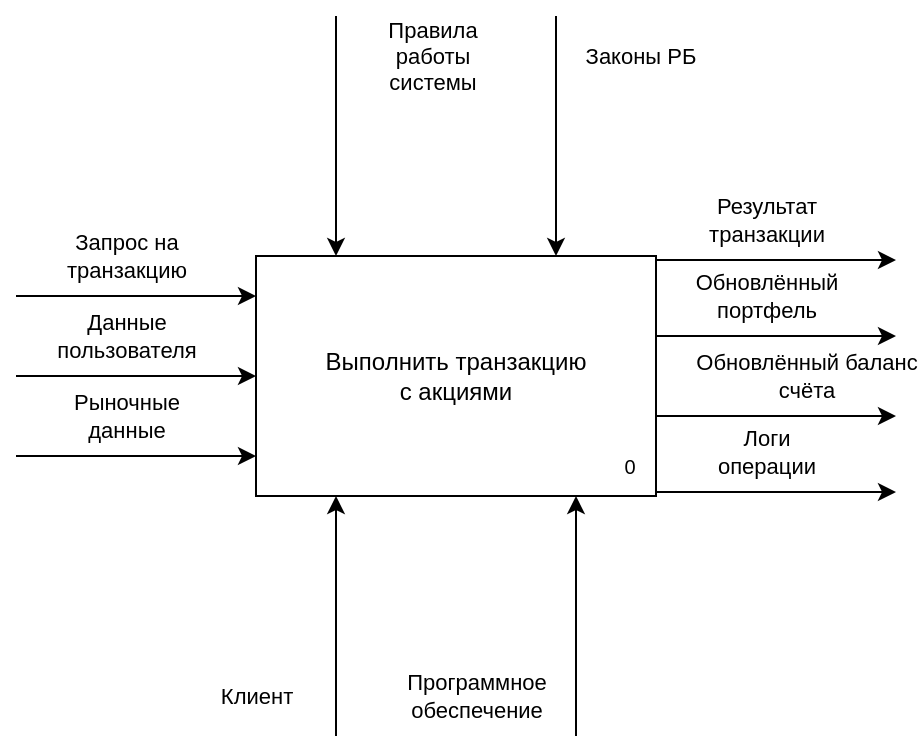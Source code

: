 <mxfile version="27.0.9" pages="10">
  <diagram id="VqopQMf0UBtFPQJU2d9-" name="A-0">
    <mxGraphModel dx="758" dy="1172" grid="1" gridSize="10" guides="1" tooltips="1" connect="1" arrows="1" fold="1" page="1" pageScale="1" pageWidth="850" pageHeight="1100" math="0" shadow="0">
      <root>
        <mxCell id="0" />
        <mxCell id="1" parent="0" />
        <mxCell id="qjXTLztOJXhvRzQW65LV-5" value="" style="group" parent="1" vertex="1" connectable="0">
          <mxGeometry x="360" y="440" width="200" height="120" as="geometry" />
        </mxCell>
        <mxCell id="qjXTLztOJXhvRzQW65LV-3" value="Выполнить транзакцию&lt;div&gt;с акциями&lt;/div&gt;" style="rounded=0;whiteSpace=wrap;html=1;movable=1;resizable=1;rotatable=1;deletable=1;editable=1;locked=0;connectable=1;" parent="qjXTLztOJXhvRzQW65LV-5" vertex="1">
          <mxGeometry width="200.0" height="120.0" as="geometry" />
        </mxCell>
        <mxCell id="qjXTLztOJXhvRzQW65LV-4" value="&lt;font style=&quot;font-size: 10px;&quot;&gt;0&lt;/font&gt;" style="text;html=1;align=center;verticalAlign=middle;whiteSpace=wrap;rounded=0;movable=1;resizable=1;rotatable=1;deletable=1;editable=1;locked=0;connectable=1;" parent="qjXTLztOJXhvRzQW65LV-5" vertex="1">
          <mxGeometry x="174.359" y="90" width="25.641" height="30" as="geometry" />
        </mxCell>
        <mxCell id="qjXTLztOJXhvRzQW65LV-12" value="" style="endArrow=classic;html=1;rounded=0;entryX=0;entryY=0;entryDx=0;entryDy=0;flowAnimation=0;shadow=0;" parent="1" edge="1">
          <mxGeometry width="50" height="50" relative="1" as="geometry">
            <mxPoint x="240" y="460" as="sourcePoint" />
            <mxPoint x="360" y="460" as="targetPoint" />
          </mxGeometry>
        </mxCell>
        <mxCell id="qjXTLztOJXhvRzQW65LV-15" value="Запрос на&lt;div&gt;транзакцию&lt;/div&gt;" style="edgeLabel;html=1;align=center;verticalAlign=middle;resizable=0;points=[];" parent="qjXTLztOJXhvRzQW65LV-12" vertex="1" connectable="0">
          <mxGeometry x="-0.153" y="-1" relative="1" as="geometry">
            <mxPoint x="4" y="-21" as="offset" />
          </mxGeometry>
        </mxCell>
        <mxCell id="qjXTLztOJXhvRzQW65LV-16" value="" style="endArrow=classic;html=1;rounded=0;entryX=0;entryY=0.25;entryDx=0;entryDy=0;" parent="1" edge="1">
          <mxGeometry width="50" height="50" relative="1" as="geometry">
            <mxPoint x="240" y="500" as="sourcePoint" />
            <mxPoint x="360" y="500" as="targetPoint" />
          </mxGeometry>
        </mxCell>
        <mxCell id="qjXTLztOJXhvRzQW65LV-17" value="Данные&lt;div&gt;пользователя&lt;/div&gt;" style="edgeLabel;html=1;align=center;verticalAlign=middle;resizable=0;points=[];" parent="qjXTLztOJXhvRzQW65LV-16" vertex="1" connectable="0">
          <mxGeometry x="-0.153" y="-1" relative="1" as="geometry">
            <mxPoint x="4" y="-21" as="offset" />
          </mxGeometry>
        </mxCell>
        <mxCell id="WYGavnFXMqo7LUlz_abh-1" value="" style="endArrow=classic;html=1;rounded=0;entryX=0;entryY=0.5;entryDx=0;entryDy=0;" parent="1" edge="1">
          <mxGeometry width="50" height="50" relative="1" as="geometry">
            <mxPoint x="240" y="540" as="sourcePoint" />
            <mxPoint x="360" y="540" as="targetPoint" />
          </mxGeometry>
        </mxCell>
        <mxCell id="WYGavnFXMqo7LUlz_abh-2" value="Рыночные&lt;div&gt;данные&lt;/div&gt;" style="edgeLabel;html=1;align=center;verticalAlign=middle;resizable=0;points=[];" parent="WYGavnFXMqo7LUlz_abh-1" vertex="1" connectable="0">
          <mxGeometry x="-0.153" y="-1" relative="1" as="geometry">
            <mxPoint x="4" y="-21" as="offset" />
          </mxGeometry>
        </mxCell>
        <mxCell id="WYGavnFXMqo7LUlz_abh-3" value="" style="endArrow=classic;html=1;rounded=0;flowAnimation=0;shadow=0;" parent="1" edge="1">
          <mxGeometry width="50" height="50" relative="1" as="geometry">
            <mxPoint x="560" y="442" as="sourcePoint" />
            <mxPoint x="680" y="442" as="targetPoint" />
          </mxGeometry>
        </mxCell>
        <mxCell id="WYGavnFXMqo7LUlz_abh-4" value="Результат&lt;div&gt;транзакции&lt;/div&gt;" style="edgeLabel;html=1;align=center;verticalAlign=middle;resizable=0;points=[];" parent="WYGavnFXMqo7LUlz_abh-3" vertex="1" connectable="0">
          <mxGeometry x="-0.153" y="-1" relative="1" as="geometry">
            <mxPoint x="4" y="-21" as="offset" />
          </mxGeometry>
        </mxCell>
        <mxCell id="WYGavnFXMqo7LUlz_abh-5" value="" style="endArrow=classic;html=1;rounded=0;exitX=1;exitY=0.25;exitDx=0;exitDy=0;" parent="1" edge="1">
          <mxGeometry width="50" height="50" relative="1" as="geometry">
            <mxPoint x="560" y="480" as="sourcePoint" />
            <mxPoint x="680" y="480" as="targetPoint" />
          </mxGeometry>
        </mxCell>
        <mxCell id="WYGavnFXMqo7LUlz_abh-6" value="Обновлённый&lt;div&gt;портфель&lt;/div&gt;" style="edgeLabel;html=1;align=center;verticalAlign=middle;resizable=0;points=[];" parent="WYGavnFXMqo7LUlz_abh-5" vertex="1" connectable="0">
          <mxGeometry x="-0.153" y="-1" relative="1" as="geometry">
            <mxPoint x="4" y="-21" as="offset" />
          </mxGeometry>
        </mxCell>
        <mxCell id="WYGavnFXMqo7LUlz_abh-7" value="" style="endArrow=classic;html=1;rounded=0;exitX=1;exitY=0.5;exitDx=0;exitDy=0;" parent="1" edge="1">
          <mxGeometry width="50" height="50" relative="1" as="geometry">
            <mxPoint x="560" y="520" as="sourcePoint" />
            <mxPoint x="680" y="520" as="targetPoint" />
          </mxGeometry>
        </mxCell>
        <mxCell id="WYGavnFXMqo7LUlz_abh-8" value="Обновлённый баланс&lt;div&gt;счёта&lt;/div&gt;" style="edgeLabel;html=1;align=center;verticalAlign=middle;resizable=0;points=[];" parent="WYGavnFXMqo7LUlz_abh-7" vertex="1" connectable="0">
          <mxGeometry x="-0.153" y="-1" relative="1" as="geometry">
            <mxPoint x="24" y="-21" as="offset" />
          </mxGeometry>
        </mxCell>
        <mxCell id="WYGavnFXMqo7LUlz_abh-9" value="" style="endArrow=classic;html=1;rounded=0;exitX=1;exitY=1;exitDx=0;exitDy=0;" parent="1" edge="1">
          <mxGeometry width="50" height="50" relative="1" as="geometry">
            <mxPoint x="560" y="558.0" as="sourcePoint" />
            <mxPoint x="680" y="558" as="targetPoint" />
          </mxGeometry>
        </mxCell>
        <mxCell id="WYGavnFXMqo7LUlz_abh-10" value="Логи&lt;div&gt;операции&lt;/div&gt;" style="edgeLabel;html=1;align=center;verticalAlign=middle;resizable=0;points=[];" parent="WYGavnFXMqo7LUlz_abh-9" vertex="1" connectable="0">
          <mxGeometry x="-0.153" y="-1" relative="1" as="geometry">
            <mxPoint x="4" y="-21" as="offset" />
          </mxGeometry>
        </mxCell>
        <mxCell id="WYGavnFXMqo7LUlz_abh-11" value="" style="endArrow=classic;html=1;rounded=0;entryX=0;entryY=0;entryDx=0;entryDy=0;" parent="1" edge="1">
          <mxGeometry width="50" height="50" relative="1" as="geometry">
            <mxPoint x="400" y="320" as="sourcePoint" />
            <mxPoint x="400" y="440" as="targetPoint" />
          </mxGeometry>
        </mxCell>
        <mxCell id="WYGavnFXMqo7LUlz_abh-13" value="Правила&lt;div&gt;работы&lt;/div&gt;&lt;div&gt;системы&lt;/div&gt;" style="edgeLabel;html=1;align=center;verticalAlign=middle;resizable=0;points=[];" parent="WYGavnFXMqo7LUlz_abh-11" vertex="1" connectable="0">
          <mxGeometry x="-0.203" relative="1" as="geometry">
            <mxPoint x="48" y="-28" as="offset" />
          </mxGeometry>
        </mxCell>
        <mxCell id="WYGavnFXMqo7LUlz_abh-16" value="" style="endArrow=classic;html=1;rounded=0;entryX=0;entryY=0;entryDx=0;entryDy=0;" parent="1" edge="1">
          <mxGeometry width="50" height="50" relative="1" as="geometry">
            <mxPoint x="510" y="320" as="sourcePoint" />
            <mxPoint x="510" y="440" as="targetPoint" />
          </mxGeometry>
        </mxCell>
        <mxCell id="WYGavnFXMqo7LUlz_abh-17" value="Законы РБ" style="edgeLabel;html=1;align=center;verticalAlign=middle;resizable=0;points=[];" parent="WYGavnFXMqo7LUlz_abh-16" vertex="1" connectable="0">
          <mxGeometry x="-0.203" relative="1" as="geometry">
            <mxPoint x="42" y="-28" as="offset" />
          </mxGeometry>
        </mxCell>
        <mxCell id="WYGavnFXMqo7LUlz_abh-18" value="" style="endArrow=classic;html=1;rounded=0;entryX=0;entryY=1;entryDx=0;entryDy=0;" parent="1" edge="1">
          <mxGeometry width="50" height="50" relative="1" as="geometry">
            <mxPoint x="400" y="680" as="sourcePoint" />
            <mxPoint x="400" y="560" as="targetPoint" />
          </mxGeometry>
        </mxCell>
        <mxCell id="WYGavnFXMqo7LUlz_abh-19" value="Клиент" style="edgeLabel;html=1;align=center;verticalAlign=middle;resizable=0;points=[];" parent="WYGavnFXMqo7LUlz_abh-18" vertex="1" connectable="0">
          <mxGeometry x="0.085" relative="1" as="geometry">
            <mxPoint x="-40" y="45" as="offset" />
          </mxGeometry>
        </mxCell>
        <mxCell id="WYGavnFXMqo7LUlz_abh-20" value="" style="endArrow=classic;html=1;rounded=0;entryX=0;entryY=1;entryDx=0;entryDy=0;" parent="1" edge="1">
          <mxGeometry width="50" height="50" relative="1" as="geometry">
            <mxPoint x="520" y="680" as="sourcePoint" />
            <mxPoint x="520" y="560" as="targetPoint" />
          </mxGeometry>
        </mxCell>
        <mxCell id="WYGavnFXMqo7LUlz_abh-21" value="Программное&lt;div&gt;обеспечение&lt;/div&gt;" style="edgeLabel;html=1;align=center;verticalAlign=middle;resizable=0;points=[];" parent="WYGavnFXMqo7LUlz_abh-20" vertex="1" connectable="0">
          <mxGeometry x="0.085" relative="1" as="geometry">
            <mxPoint x="-50" y="45" as="offset" />
          </mxGeometry>
        </mxCell>
      </root>
    </mxGraphModel>
  </diagram>
  <diagram name="A0" id="LP84JYSuojNtpzHslKkX">
    <mxGraphModel dx="1166" dy="1803" grid="1" gridSize="10" guides="1" tooltips="1" connect="1" arrows="1" fold="1" page="1" pageScale="1" pageWidth="850" pageHeight="1100" math="0" shadow="0">
      <root>
        <mxCell id="b5BTlqF_XiyDX51yJmQx-0" />
        <mxCell id="b5BTlqF_XiyDX51yJmQx-1" parent="b5BTlqF_XiyDX51yJmQx-0" />
        <mxCell id="b5BTlqF_XiyDX51yJmQx-2" value="" style="group" parent="b5BTlqF_XiyDX51yJmQx-1" vertex="1" connectable="0">
          <mxGeometry x="200" y="240" width="200" height="120" as="geometry" />
        </mxCell>
        <mxCell id="b5BTlqF_XiyDX51yJmQx-3" value="Проверить авторизацию пользователя" style="rounded=0;whiteSpace=wrap;html=1;movable=1;resizable=1;rotatable=1;deletable=1;editable=1;locked=0;connectable=1;" parent="b5BTlqF_XiyDX51yJmQx-2" vertex="1">
          <mxGeometry width="200.0" height="120.0" as="geometry" />
        </mxCell>
        <mxCell id="b5BTlqF_XiyDX51yJmQx-4" value="&lt;font style=&quot;font-size: 10px;&quot;&gt;1&lt;/font&gt;" style="text;html=1;align=center;verticalAlign=middle;whiteSpace=wrap;rounded=0;movable=1;resizable=1;rotatable=1;deletable=1;editable=1;locked=0;connectable=1;" parent="b5BTlqF_XiyDX51yJmQx-2" vertex="1">
          <mxGeometry x="174.359" y="90" width="25.641" height="30" as="geometry" />
        </mxCell>
        <mxCell id="3UPLpKH7urRyliRC6hZz-0" value="" style="group" parent="b5BTlqF_XiyDX51yJmQx-1" vertex="1" connectable="0">
          <mxGeometry x="480" y="320" width="200" height="120" as="geometry" />
        </mxCell>
        <mxCell id="3UPLpKH7urRyliRC6hZz-1" value="Проверить условия транзакции" style="rounded=0;whiteSpace=wrap;html=1;movable=1;resizable=1;rotatable=1;deletable=1;editable=1;locked=0;connectable=1;" parent="3UPLpKH7urRyliRC6hZz-0" vertex="1">
          <mxGeometry width="200.0" height="120.0" as="geometry" />
        </mxCell>
        <mxCell id="3UPLpKH7urRyliRC6hZz-2" value="&lt;font style=&quot;font-size: 10px;&quot;&gt;2&lt;/font&gt;" style="text;html=1;align=center;verticalAlign=middle;whiteSpace=wrap;rounded=0;movable=1;resizable=1;rotatable=1;deletable=1;editable=1;locked=0;connectable=1;" parent="3UPLpKH7urRyliRC6hZz-0" vertex="1">
          <mxGeometry x="174.359" y="90" width="25.641" height="30" as="geometry" />
        </mxCell>
        <mxCell id="3UPLpKH7urRyliRC6hZz-3" value="" style="group" parent="b5BTlqF_XiyDX51yJmQx-1" vertex="1" connectable="0">
          <mxGeometry x="760" y="400" width="200" height="120" as="geometry" />
        </mxCell>
        <mxCell id="3UPLpKH7urRyliRC6hZz-4" value="Выполнить транзакцию" style="rounded=0;whiteSpace=wrap;html=1;movable=1;resizable=1;rotatable=1;deletable=1;editable=1;locked=0;connectable=1;" parent="3UPLpKH7urRyliRC6hZz-3" vertex="1">
          <mxGeometry width="200.0" height="120.0" as="geometry" />
        </mxCell>
        <mxCell id="3UPLpKH7urRyliRC6hZz-5" value="&lt;font style=&quot;font-size: 10px;&quot;&gt;3&lt;/font&gt;" style="text;html=1;align=center;verticalAlign=middle;whiteSpace=wrap;rounded=0;movable=1;resizable=1;rotatable=1;deletable=1;editable=1;locked=0;connectable=1;" parent="3UPLpKH7urRyliRC6hZz-3" vertex="1">
          <mxGeometry x="174.359" y="90" width="25.641" height="30" as="geometry" />
        </mxCell>
        <mxCell id="3UPLpKH7urRyliRC6hZz-6" value="" style="group" parent="b5BTlqF_XiyDX51yJmQx-1" vertex="1" connectable="0">
          <mxGeometry x="1040" y="480" width="200" height="120" as="geometry" />
        </mxCell>
        <mxCell id="3UPLpKH7urRyliRC6hZz-7" value="Выполнить логгирование и подтвердить операцию" style="rounded=0;whiteSpace=wrap;html=1;movable=1;resizable=1;rotatable=1;deletable=1;editable=1;locked=0;connectable=1;" parent="3UPLpKH7urRyliRC6hZz-6" vertex="1">
          <mxGeometry width="200.0" height="120.0" as="geometry" />
        </mxCell>
        <mxCell id="3UPLpKH7urRyliRC6hZz-8" value="&lt;font style=&quot;font-size: 10px;&quot;&gt;4&lt;/font&gt;" style="text;html=1;align=center;verticalAlign=middle;whiteSpace=wrap;rounded=0;movable=1;resizable=1;rotatable=1;deletable=1;editable=1;locked=0;connectable=1;" parent="3UPLpKH7urRyliRC6hZz-6" vertex="1">
          <mxGeometry x="174.359" y="90" width="25.641" height="30" as="geometry" />
        </mxCell>
        <mxCell id="3UPLpKH7urRyliRC6hZz-9" value="" style="group" parent="b5BTlqF_XiyDX51yJmQx-1" vertex="1" connectable="0">
          <mxGeometry x="1320" y="560" width="200" height="120" as="geometry" />
        </mxCell>
        <mxCell id="3UPLpKH7urRyliRC6hZz-10" value="Обновить аналитические&lt;div&gt;данные&lt;/div&gt;" style="rounded=0;whiteSpace=wrap;html=1;movable=1;resizable=1;rotatable=1;deletable=1;editable=1;locked=0;connectable=1;" parent="3UPLpKH7urRyliRC6hZz-9" vertex="1">
          <mxGeometry width="200.0" height="120.0" as="geometry" />
        </mxCell>
        <mxCell id="3UPLpKH7urRyliRC6hZz-11" value="&lt;font style=&quot;font-size: 10px;&quot;&gt;5&lt;/font&gt;" style="text;html=1;align=center;verticalAlign=middle;whiteSpace=wrap;rounded=0;movable=1;resizable=1;rotatable=1;deletable=1;editable=1;locked=0;connectable=1;" parent="3UPLpKH7urRyliRC6hZz-9" vertex="1">
          <mxGeometry x="174.359" y="90" width="25.641" height="30" as="geometry" />
        </mxCell>
        <mxCell id="Xz4rIdycYfWdKF9P5o1K-0" value="" style="endArrow=classic;html=1;rounded=0;entryX=0;entryY=0.25;entryDx=0;entryDy=0;" parent="b5BTlqF_XiyDX51yJmQx-1" edge="1">
          <mxGeometry width="50" height="50" relative="1" as="geometry">
            <mxPoint x="80" y="280" as="sourcePoint" />
            <mxPoint x="200" y="280" as="targetPoint" />
          </mxGeometry>
        </mxCell>
        <mxCell id="Xz4rIdycYfWdKF9P5o1K-1" value="Данные&lt;div&gt;пользователя&lt;/div&gt;" style="edgeLabel;html=1;align=center;verticalAlign=middle;resizable=0;points=[];" parent="Xz4rIdycYfWdKF9P5o1K-0" vertex="1" connectable="0">
          <mxGeometry x="-0.153" y="-1" relative="1" as="geometry">
            <mxPoint x="4" y="-21" as="offset" />
          </mxGeometry>
        </mxCell>
        <mxCell id="Xz4rIdycYfWdKF9P5o1K-2" style="edgeStyle=orthogonalEdgeStyle;rounded=0;orthogonalLoop=1;jettySize=auto;html=1;entryX=0.004;entryY=0.364;entryDx=0;entryDy=0;entryPerimeter=0;" parent="b5BTlqF_XiyDX51yJmQx-1" source="b5BTlqF_XiyDX51yJmQx-3" target="3UPLpKH7urRyliRC6hZz-1" edge="1">
          <mxGeometry relative="1" as="geometry" />
        </mxCell>
        <mxCell id="Xz4rIdycYfWdKF9P5o1K-3" value="Подтверждение&lt;div&gt;доступа&lt;/div&gt;" style="edgeLabel;html=1;align=center;verticalAlign=middle;resizable=0;points=[];" parent="Xz4rIdycYfWdKF9P5o1K-2" vertex="1" connectable="0">
          <mxGeometry x="-0.205" relative="1" as="geometry">
            <mxPoint x="30" y="-43" as="offset" />
          </mxGeometry>
        </mxCell>
        <mxCell id="WXEK_f4MuJdovsrNe0ox-0" value="" style="edgeStyle=orthogonalEdgeStyle;rounded=0;orthogonalLoop=1;jettySize=auto;html=1;" parent="b5BTlqF_XiyDX51yJmQx-1" source="3UPLpKH7urRyliRC6hZz-1" target="3UPLpKH7urRyliRC6hZz-4" edge="1">
          <mxGeometry relative="1" as="geometry" />
        </mxCell>
        <mxCell id="WXEK_f4MuJdovsrNe0ox-1" value="Подтверждение&lt;div&gt;запроса на&lt;/div&gt;&lt;div&gt;транзакцию&lt;/div&gt;" style="edgeLabel;html=1;align=center;verticalAlign=middle;resizable=0;points=[];" parent="WXEK_f4MuJdovsrNe0ox-0" vertex="1" connectable="0">
          <mxGeometry x="-0.118" y="-1" relative="1" as="geometry">
            <mxPoint x="41" y="-65" as="offset" />
          </mxGeometry>
        </mxCell>
        <mxCell id="WXEK_f4MuJdovsrNe0ox-2" value="" style="edgeStyle=orthogonalEdgeStyle;rounded=0;orthogonalLoop=1;jettySize=auto;html=1;" parent="b5BTlqF_XiyDX51yJmQx-1" source="3UPLpKH7urRyliRC6hZz-4" target="3UPLpKH7urRyliRC6hZz-7" edge="1">
          <mxGeometry relative="1" as="geometry" />
        </mxCell>
        <mxCell id="WXEK_f4MuJdovsrNe0ox-3" value="Выполненная&lt;div&gt;транзакция&lt;/div&gt;" style="edgeLabel;html=1;align=center;verticalAlign=middle;resizable=0;points=[];" parent="WXEK_f4MuJdovsrNe0ox-2" vertex="1" connectable="0">
          <mxGeometry x="-0.343" y="2" relative="1" as="geometry">
            <mxPoint x="38" y="-32" as="offset" />
          </mxGeometry>
        </mxCell>
        <mxCell id="WXEK_f4MuJdovsrNe0ox-4" value="" style="edgeStyle=orthogonalEdgeStyle;rounded=0;orthogonalLoop=1;jettySize=auto;html=1;exitX=1;exitY=0.75;exitDx=0;exitDy=0;" parent="b5BTlqF_XiyDX51yJmQx-1" source="3UPLpKH7urRyliRC6hZz-7" target="3UPLpKH7urRyliRC6hZz-10" edge="1">
          <mxGeometry relative="1" as="geometry">
            <Array as="points">
              <mxPoint x="1240" y="590" />
              <mxPoint x="1280" y="590" />
              <mxPoint x="1280" y="620" />
            </Array>
          </mxGeometry>
        </mxCell>
        <mxCell id="WXEK_f4MuJdovsrNe0ox-5" value="Данные для&lt;div&gt;аналитики&lt;/div&gt;" style="edgeLabel;html=1;align=center;verticalAlign=middle;resizable=0;points=[];" parent="WXEK_f4MuJdovsrNe0ox-4" vertex="1" connectable="0">
          <mxGeometry x="-0.127" relative="1" as="geometry">
            <mxPoint x="-2" y="50" as="offset" />
          </mxGeometry>
        </mxCell>
        <mxCell id="WXEK_f4MuJdovsrNe0ox-6" value="" style="edgeStyle=orthogonalEdgeStyle;rounded=0;orthogonalLoop=1;jettySize=auto;html=1;" parent="b5BTlqF_XiyDX51yJmQx-1" source="3UPLpKH7urRyliRC6hZz-7" target="3UPLpKH7urRyliRC6hZz-10" edge="1">
          <mxGeometry relative="1" as="geometry">
            <Array as="points">
              <mxPoint x="1280" y="540" />
              <mxPoint x="1280" y="570" />
            </Array>
          </mxGeometry>
        </mxCell>
        <mxCell id="WXEK_f4MuJdovsrNe0ox-7" value="Проведённое&lt;div&gt;логгирование&lt;/div&gt;" style="edgeLabel;html=1;align=center;verticalAlign=middle;resizable=0;points=[];" parent="WXEK_f4MuJdovsrNe0ox-6" vertex="1" connectable="0">
          <mxGeometry x="-0.056" y="-1" relative="1" as="geometry">
            <mxPoint x="41" y="-32" as="offset" />
          </mxGeometry>
        </mxCell>
        <mxCell id="7U9I7kjziBKJWzjfqByN-0" value="" style="endArrow=classic;html=1;rounded=0;flowAnimation=0;shadow=0;" parent="b5BTlqF_XiyDX51yJmQx-1" edge="1">
          <mxGeometry width="50" height="50" relative="1" as="geometry">
            <mxPoint x="1520" y="561.66" as="sourcePoint" />
            <mxPoint x="1640" y="561.66" as="targetPoint" />
          </mxGeometry>
        </mxCell>
        <mxCell id="7U9I7kjziBKJWzjfqByN-1" value="Результат&lt;div&gt;транзакции&lt;/div&gt;" style="edgeLabel;html=1;align=center;verticalAlign=middle;resizable=0;points=[];" parent="7U9I7kjziBKJWzjfqByN-0" vertex="1" connectable="0">
          <mxGeometry x="-0.153" y="-1" relative="1" as="geometry">
            <mxPoint x="4" y="-21" as="offset" />
          </mxGeometry>
        </mxCell>
        <mxCell id="7U9I7kjziBKJWzjfqByN-2" value="" style="endArrow=classic;html=1;rounded=0;exitX=1;exitY=0.25;exitDx=0;exitDy=0;" parent="b5BTlqF_XiyDX51yJmQx-1" edge="1">
          <mxGeometry width="50" height="50" relative="1" as="geometry">
            <mxPoint x="1520" y="599.66" as="sourcePoint" />
            <mxPoint x="1640" y="599.66" as="targetPoint" />
          </mxGeometry>
        </mxCell>
        <mxCell id="7U9I7kjziBKJWzjfqByN-3" value="Обновлённый&lt;div&gt;портфель&lt;/div&gt;" style="edgeLabel;html=1;align=center;verticalAlign=middle;resizable=0;points=[];" parent="7U9I7kjziBKJWzjfqByN-2" vertex="1" connectable="0">
          <mxGeometry x="-0.153" y="-1" relative="1" as="geometry">
            <mxPoint x="4" y="-21" as="offset" />
          </mxGeometry>
        </mxCell>
        <mxCell id="7U9I7kjziBKJWzjfqByN-4" value="" style="endArrow=classic;html=1;rounded=0;exitX=1;exitY=0.5;exitDx=0;exitDy=0;" parent="b5BTlqF_XiyDX51yJmQx-1" edge="1">
          <mxGeometry width="50" height="50" relative="1" as="geometry">
            <mxPoint x="1520" y="639.66" as="sourcePoint" />
            <mxPoint x="1640" y="639.66" as="targetPoint" />
          </mxGeometry>
        </mxCell>
        <mxCell id="7U9I7kjziBKJWzjfqByN-5" value="Обновлённый баланс&lt;div&gt;счёта&lt;/div&gt;" style="edgeLabel;html=1;align=center;verticalAlign=middle;resizable=0;points=[];" parent="7U9I7kjziBKJWzjfqByN-4" vertex="1" connectable="0">
          <mxGeometry x="-0.153" y="-1" relative="1" as="geometry">
            <mxPoint x="24" y="-21" as="offset" />
          </mxGeometry>
        </mxCell>
        <mxCell id="7U9I7kjziBKJWzjfqByN-6" value="" style="endArrow=classic;html=1;rounded=0;exitX=1;exitY=1;exitDx=0;exitDy=0;" parent="b5BTlqF_XiyDX51yJmQx-1" edge="1">
          <mxGeometry width="50" height="50" relative="1" as="geometry">
            <mxPoint x="1520" y="677.66" as="sourcePoint" />
            <mxPoint x="1640" y="677.66" as="targetPoint" />
          </mxGeometry>
        </mxCell>
        <mxCell id="7U9I7kjziBKJWzjfqByN-7" value="Логи&lt;div&gt;операции&lt;/div&gt;" style="edgeLabel;html=1;align=center;verticalAlign=middle;resizable=0;points=[];" parent="7U9I7kjziBKJWzjfqByN-6" vertex="1" connectable="0">
          <mxGeometry x="-0.153" y="-1" relative="1" as="geometry">
            <mxPoint x="4" y="-21" as="offset" />
          </mxGeometry>
        </mxCell>
        <mxCell id="OY4SHG6GWev0gY4r6gGZ-0" value="" style="endArrow=classic;html=1;rounded=0;entryX=0;entryY=1;entryDx=0;entryDy=0;" parent="b5BTlqF_XiyDX51yJmQx-1" edge="1">
          <mxGeometry width="50" height="50" relative="1" as="geometry">
            <mxPoint x="1330.0" y="800" as="sourcePoint" />
            <mxPoint x="1330.0" y="680" as="targetPoint" />
          </mxGeometry>
        </mxCell>
        <mxCell id="OY4SHG6GWev0gY4r6gGZ-1" value="Клиент" style="edgeLabel;html=1;align=center;verticalAlign=middle;resizable=0;points=[];" parent="OY4SHG6GWev0gY4r6gGZ-0" vertex="1" connectable="0">
          <mxGeometry x="0.085" relative="1" as="geometry">
            <mxPoint x="-40" y="45" as="offset" />
          </mxGeometry>
        </mxCell>
        <mxCell id="OY4SHG6GWev0gY4r6gGZ-2" value="" style="endArrow=classic;html=1;rounded=0;entryX=0;entryY=1;entryDx=0;entryDy=0;" parent="b5BTlqF_XiyDX51yJmQx-1" edge="1">
          <mxGeometry width="50" height="50" relative="1" as="geometry">
            <mxPoint x="1419.37" y="800" as="sourcePoint" />
            <mxPoint x="1419.37" y="680" as="targetPoint" />
          </mxGeometry>
        </mxCell>
        <mxCell id="OY4SHG6GWev0gY4r6gGZ-3" value="Программное&lt;div&gt;обеспечение&lt;/div&gt;" style="edgeLabel;html=1;align=center;verticalAlign=middle;resizable=0;points=[];" parent="OY4SHG6GWev0gY4r6gGZ-2" vertex="1" connectable="0">
          <mxGeometry x="0.085" relative="1" as="geometry">
            <mxPoint x="-49" y="45" as="offset" />
          </mxGeometry>
        </mxCell>
        <mxCell id="OY4SHG6GWev0gY4r6gGZ-9" value="" style="endArrow=classic;html=1;rounded=0;entryX=0.5;entryY=1;entryDx=0;entryDy=0;" parent="b5BTlqF_XiyDX51yJmQx-1" edge="1">
          <mxGeometry width="50" height="50" relative="1" as="geometry">
            <mxPoint x="1420" y="740" as="sourcePoint" />
            <mxPoint x="1159" y="600" as="targetPoint" />
            <Array as="points">
              <mxPoint x="1159" y="740" />
            </Array>
          </mxGeometry>
        </mxCell>
        <mxCell id="OY4SHG6GWev0gY4r6gGZ-12" value="" style="endArrow=classic;html=1;rounded=0;entryX=0.7;entryY=1;entryDx=0;entryDy=0;entryPerimeter=0;" parent="b5BTlqF_XiyDX51yJmQx-1" target="3UPLpKH7urRyliRC6hZz-4" edge="1">
          <mxGeometry width="50" height="50" relative="1" as="geometry">
            <mxPoint x="1161" y="740" as="sourcePoint" />
            <mxPoint x="900" y="600" as="targetPoint" />
            <Array as="points">
              <mxPoint x="900" y="740" />
            </Array>
          </mxGeometry>
        </mxCell>
        <mxCell id="OY4SHG6GWev0gY4r6gGZ-14" value="" style="endArrow=classic;html=1;rounded=0;" parent="b5BTlqF_XiyDX51yJmQx-1" edge="1">
          <mxGeometry width="50" height="50" relative="1" as="geometry">
            <mxPoint x="901" y="740" as="sourcePoint" />
            <mxPoint x="640" y="440" as="targetPoint" />
            <Array as="points">
              <mxPoint x="640" y="740" />
            </Array>
          </mxGeometry>
        </mxCell>
        <mxCell id="OY4SHG6GWev0gY4r6gGZ-16" value="" style="endArrow=classic;html=1;rounded=0;" parent="b5BTlqF_XiyDX51yJmQx-1" edge="1">
          <mxGeometry width="50" height="50" relative="1" as="geometry">
            <mxPoint x="641" y="740" as="sourcePoint" />
            <mxPoint x="360" y="360" as="targetPoint" />
            <Array as="points">
              <mxPoint x="360" y="740" />
            </Array>
          </mxGeometry>
        </mxCell>
        <mxCell id="eluAT-B3TFhLgXTUsBnF-0" value="" style="endArrow=classic;html=1;rounded=0;entryX=0;entryY=0;entryDx=0;entryDy=0;" parent="b5BTlqF_XiyDX51yJmQx-1" edge="1">
          <mxGeometry width="50" height="50" relative="1" as="geometry">
            <mxPoint x="299.5" y="120" as="sourcePoint" />
            <mxPoint x="299.5" y="240" as="targetPoint" />
          </mxGeometry>
        </mxCell>
        <mxCell id="eluAT-B3TFhLgXTUsBnF-1" value="Правила&lt;div&gt;работы&lt;/div&gt;&lt;div&gt;системы&lt;/div&gt;" style="edgeLabel;html=1;align=center;verticalAlign=middle;resizable=0;points=[];" parent="eluAT-B3TFhLgXTUsBnF-0" vertex="1" connectable="0">
          <mxGeometry x="-0.203" relative="1" as="geometry">
            <mxPoint x="48" y="-28" as="offset" />
          </mxGeometry>
        </mxCell>
        <mxCell id="eluAT-B3TFhLgXTUsBnF-2" value="" style="endArrow=classic;html=1;rounded=0;entryX=0;entryY=0;entryDx=0;entryDy=0;" parent="b5BTlqF_XiyDX51yJmQx-1" edge="1">
          <mxGeometry width="50" height="50" relative="1" as="geometry">
            <mxPoint x="560.0" y="200" as="sourcePoint" />
            <mxPoint x="560.0" y="320" as="targetPoint" />
          </mxGeometry>
        </mxCell>
        <mxCell id="eluAT-B3TFhLgXTUsBnF-3" value="Законы РБ" style="edgeLabel;html=1;align=center;verticalAlign=middle;resizable=0;points=[];" parent="eluAT-B3TFhLgXTUsBnF-2" vertex="1" connectable="0">
          <mxGeometry x="-0.203" relative="1" as="geometry">
            <mxPoint x="50" y="-28" as="offset" />
          </mxGeometry>
        </mxCell>
        <mxCell id="eluAT-B3TFhLgXTUsBnF-6" value="" style="endArrow=classic;html=1;rounded=0;entryX=0.2;entryY=0;entryDx=0;entryDy=0;entryPerimeter=0;" parent="b5BTlqF_XiyDX51yJmQx-1" target="3UPLpKH7urRyliRC6hZz-1" edge="1">
          <mxGeometry width="50" height="50" relative="1" as="geometry">
            <mxPoint x="300" y="220" as="sourcePoint" />
            <mxPoint x="430" y="200" as="targetPoint" />
            <Array as="points">
              <mxPoint x="520" y="220" />
            </Array>
          </mxGeometry>
        </mxCell>
        <mxCell id="eluAT-B3TFhLgXTUsBnF-7" value="" style="endArrow=classic;html=1;rounded=0;entryX=0.5;entryY=0;entryDx=0;entryDy=0;" parent="b5BTlqF_XiyDX51yJmQx-1" target="3UPLpKH7urRyliRC6hZz-4" edge="1">
          <mxGeometry width="50" height="50" relative="1" as="geometry">
            <mxPoint x="520" y="280" as="sourcePoint" />
            <mxPoint x="830" y="280" as="targetPoint" />
            <Array as="points">
              <mxPoint x="860" y="280" />
            </Array>
          </mxGeometry>
        </mxCell>
        <mxCell id="eluAT-B3TFhLgXTUsBnF-9" value="" style="endArrow=classic;html=1;rounded=0;entryX=0.75;entryY=0;entryDx=0;entryDy=0;" parent="b5BTlqF_XiyDX51yJmQx-1" target="3UPLpKH7urRyliRC6hZz-7" edge="1">
          <mxGeometry width="50" height="50" relative="1" as="geometry">
            <mxPoint x="860" y="280" as="sourcePoint" />
            <mxPoint x="1200" y="400" as="targetPoint" />
            <Array as="points">
              <mxPoint x="1190" y="280" />
            </Array>
          </mxGeometry>
        </mxCell>
        <mxCell id="eluAT-B3TFhLgXTUsBnF-10" value="" style="endArrow=classic;html=1;rounded=0;entryX=0.5;entryY=0;entryDx=0;entryDy=0;" parent="b5BTlqF_XiyDX51yJmQx-1" target="3UPLpKH7urRyliRC6hZz-10" edge="1">
          <mxGeometry width="50" height="50" relative="1" as="geometry">
            <mxPoint x="1190" y="280" as="sourcePoint" />
            <mxPoint x="1520" y="480" as="targetPoint" />
            <Array as="points">
              <mxPoint x="1420" y="280" />
            </Array>
          </mxGeometry>
        </mxCell>
        <mxCell id="1aBb8o7HjAdhHFzqC_hD-0" value="" style="endArrow=classic;html=1;rounded=0;entryX=0;entryY=0;entryDx=0;entryDy=0;flowAnimation=0;shadow=0;" parent="b5BTlqF_XiyDX51yJmQx-1" edge="1">
          <mxGeometry width="50" height="50" relative="1" as="geometry">
            <mxPoint x="80" y="390" as="sourcePoint" />
            <mxPoint x="480" y="390" as="targetPoint" />
          </mxGeometry>
        </mxCell>
        <mxCell id="1aBb8o7HjAdhHFzqC_hD-1" value="Запрос на&lt;div&gt;транзакцию&lt;/div&gt;" style="edgeLabel;html=1;align=center;verticalAlign=middle;resizable=0;points=[];" parent="1aBb8o7HjAdhHFzqC_hD-0" vertex="1" connectable="0">
          <mxGeometry x="-0.153" y="-1" relative="1" as="geometry">
            <mxPoint x="-110" y="-31" as="offset" />
          </mxGeometry>
        </mxCell>
        <mxCell id="o--3SJ0OOsom6mKMSKLB-0" value="" style="endArrow=classic;html=1;rounded=0;entryX=0;entryY=0.5;entryDx=0;entryDy=0;" parent="b5BTlqF_XiyDX51yJmQx-1" edge="1">
          <mxGeometry width="50" height="50" relative="1" as="geometry">
            <mxPoint x="80" y="430" as="sourcePoint" />
            <mxPoint x="480" y="430" as="targetPoint" />
          </mxGeometry>
        </mxCell>
        <mxCell id="o--3SJ0OOsom6mKMSKLB-1" value="Рыночные&lt;div&gt;данные&lt;/div&gt;" style="edgeLabel;html=1;align=center;verticalAlign=middle;resizable=0;points=[];" parent="o--3SJ0OOsom6mKMSKLB-0" vertex="1" connectable="0">
          <mxGeometry x="-0.153" y="-1" relative="1" as="geometry">
            <mxPoint x="-110" y="-21" as="offset" />
          </mxGeometry>
        </mxCell>
      </root>
    </mxGraphModel>
  </diagram>
  <diagram id="cCikeV3VRjL8tRaUiCrT" name="A1">
    <mxGraphModel dx="758" dy="1172" grid="1" gridSize="10" guides="1" tooltips="1" connect="1" arrows="1" fold="1" page="1" pageScale="1" pageWidth="850" pageHeight="1100" math="0" shadow="0">
      <root>
        <mxCell id="0" />
        <mxCell id="1" parent="0" />
        <mxCell id="ZhLpchQEN5bDFOLpJKOJ-1" value="" style="group" parent="1" vertex="1" connectable="0">
          <mxGeometry x="240" y="320" width="200" height="120" as="geometry" />
        </mxCell>
        <mxCell id="ZhLpchQEN5bDFOLpJKOJ-2" value="Проверить роль пользователя" style="rounded=0;whiteSpace=wrap;html=1;movable=1;resizable=1;rotatable=1;deletable=1;editable=1;locked=0;connectable=1;" parent="ZhLpchQEN5bDFOLpJKOJ-1" vertex="1">
          <mxGeometry width="200.0" height="120.0" as="geometry" />
        </mxCell>
        <mxCell id="ZhLpchQEN5bDFOLpJKOJ-3" value="&lt;font style=&quot;font-size: 10px;&quot;&gt;1&lt;/font&gt;" style="text;html=1;align=center;verticalAlign=middle;whiteSpace=wrap;rounded=0;movable=1;resizable=1;rotatable=1;deletable=1;editable=1;locked=0;connectable=1;" parent="ZhLpchQEN5bDFOLpJKOJ-1" vertex="1">
          <mxGeometry x="174.359" y="90" width="25.641" height="30" as="geometry" />
        </mxCell>
        <mxCell id="ZhLpchQEN5bDFOLpJKOJ-4" value="" style="group" parent="1" vertex="1" connectable="0">
          <mxGeometry x="520" y="400" width="200" height="120" as="geometry" />
        </mxCell>
        <mxCell id="ZhLpchQEN5bDFOLpJKOJ-5" value="Проверить права пользователя" style="rounded=0;whiteSpace=wrap;html=1;movable=1;resizable=1;rotatable=1;deletable=1;editable=1;locked=0;connectable=1;" parent="ZhLpchQEN5bDFOLpJKOJ-4" vertex="1">
          <mxGeometry width="200.0" height="120.0" as="geometry" />
        </mxCell>
        <mxCell id="ZhLpchQEN5bDFOLpJKOJ-6" value="&lt;font style=&quot;font-size: 10px;&quot;&gt;2&lt;/font&gt;" style="text;html=1;align=center;verticalAlign=middle;whiteSpace=wrap;rounded=0;movable=1;resizable=1;rotatable=1;deletable=1;editable=1;locked=0;connectable=1;" parent="ZhLpchQEN5bDFOLpJKOJ-4" vertex="1">
          <mxGeometry x="174.359" y="90" width="25.641" height="30" as="geometry" />
        </mxCell>
        <mxCell id="qsrCOE9rxE5byEFJNWg3-1" value="" style="endArrow=classic;html=1;rounded=0;entryX=0;entryY=0.25;entryDx=0;entryDy=0;" parent="1" edge="1">
          <mxGeometry width="50" height="50" relative="1" as="geometry">
            <mxPoint x="120" y="379.76" as="sourcePoint" />
            <mxPoint x="240" y="379.76" as="targetPoint" />
          </mxGeometry>
        </mxCell>
        <mxCell id="qsrCOE9rxE5byEFJNWg3-2" value="Данные&lt;div&gt;пользователя&lt;/div&gt;" style="edgeLabel;html=1;align=center;verticalAlign=middle;resizable=0;points=[];" parent="qsrCOE9rxE5byEFJNWg3-1" vertex="1" connectable="0">
          <mxGeometry x="-0.153" y="-1" relative="1" as="geometry">
            <mxPoint x="4" y="-21" as="offset" />
          </mxGeometry>
        </mxCell>
        <mxCell id="gBPgAD9iz0M3QF0ApY4s-1" value="" style="endArrow=classic;html=1;rounded=0;entryX=0;entryY=0;entryDx=0;entryDy=0;" parent="1" edge="1">
          <mxGeometry width="50" height="50" relative="1" as="geometry">
            <mxPoint x="330" y="200" as="sourcePoint" />
            <mxPoint x="330" y="320" as="targetPoint" />
          </mxGeometry>
        </mxCell>
        <mxCell id="gBPgAD9iz0M3QF0ApY4s-2" value="Правила&lt;div&gt;работы&lt;/div&gt;&lt;div&gt;системы&lt;/div&gt;" style="edgeLabel;html=1;align=center;verticalAlign=middle;resizable=0;points=[];" parent="gBPgAD9iz0M3QF0ApY4s-1" vertex="1" connectable="0">
          <mxGeometry x="-0.203" relative="1" as="geometry">
            <mxPoint x="48" y="-28" as="offset" />
          </mxGeometry>
        </mxCell>
        <mxCell id="4ZK3ljSiQEaA5nd69vm_-3" value="" style="endArrow=classic;html=1;rounded=0;entryX=0;entryY=1;entryDx=0;entryDy=0;" parent="1" edge="1">
          <mxGeometry width="50" height="50" relative="1" as="geometry">
            <mxPoint x="655.59" y="640" as="sourcePoint" />
            <mxPoint x="655.59" y="520" as="targetPoint" />
          </mxGeometry>
        </mxCell>
        <mxCell id="4ZK3ljSiQEaA5nd69vm_-4" value="Программное&lt;div&gt;обеспечение&lt;/div&gt;" style="edgeLabel;html=1;align=center;verticalAlign=middle;resizable=0;points=[];" parent="4ZK3ljSiQEaA5nd69vm_-3" vertex="1" connectable="0">
          <mxGeometry x="0.085" relative="1" as="geometry">
            <mxPoint x="-46" y="45" as="offset" />
          </mxGeometry>
        </mxCell>
        <mxCell id="4ZK3ljSiQEaA5nd69vm_-6" value="" style="endArrow=classic;html=1;rounded=0;entryX=0.25;entryY=1;entryDx=0;entryDy=0;" parent="1" target="ZhLpchQEN5bDFOLpJKOJ-2" edge="1">
          <mxGeometry width="50" height="50" relative="1" as="geometry">
            <mxPoint x="656" y="600" as="sourcePoint" />
            <mxPoint x="280" y="440" as="targetPoint" />
            <Array as="points">
              <mxPoint x="290" y="600" />
            </Array>
          </mxGeometry>
        </mxCell>
        <mxCell id="4ZK3ljSiQEaA5nd69vm_-7" value="" style="edgeStyle=orthogonalEdgeStyle;rounded=0;orthogonalLoop=1;jettySize=auto;html=1;" parent="1" source="ZhLpchQEN5bDFOLpJKOJ-2" target="ZhLpchQEN5bDFOLpJKOJ-5" edge="1">
          <mxGeometry relative="1" as="geometry" />
        </mxCell>
        <mxCell id="4ZK3ljSiQEaA5nd69vm_-8" value="Роль&lt;div&gt;пользователя&lt;/div&gt;" style="edgeLabel;html=1;align=center;verticalAlign=middle;resizable=0;points=[];" parent="4ZK3ljSiQEaA5nd69vm_-7" vertex="1" connectable="0">
          <mxGeometry x="-0.289" relative="1" as="geometry">
            <mxPoint x="40" y="-37" as="offset" />
          </mxGeometry>
        </mxCell>
        <mxCell id="w_lQ9yThhw3Omtr2ZQJr-1" value="" style="endArrow=classic;html=1;rounded=0;flowAnimation=0;shadow=0;" parent="1" edge="1">
          <mxGeometry width="50" height="50" relative="1" as="geometry">
            <mxPoint x="720" y="459.71" as="sourcePoint" />
            <mxPoint x="840" y="459.71" as="targetPoint" />
          </mxGeometry>
        </mxCell>
        <mxCell id="w_lQ9yThhw3Omtr2ZQJr-2" value="Подтверждение&lt;div&gt;доступа&lt;/div&gt;" style="edgeLabel;html=1;align=center;verticalAlign=middle;resizable=0;points=[];" parent="w_lQ9yThhw3Omtr2ZQJr-1" vertex="1" connectable="0">
          <mxGeometry x="-0.153" y="-1" relative="1" as="geometry">
            <mxPoint x="4" y="-21" as="offset" />
          </mxGeometry>
        </mxCell>
        <mxCell id="peikRDavFkJSfJG_PiZH-1" value="" style="endArrow=classic;html=1;rounded=0;entryX=0.5;entryY=0;entryDx=0;entryDy=0;" parent="1" target="ZhLpchQEN5bDFOLpJKOJ-5" edge="1">
          <mxGeometry width="50" height="50" relative="1" as="geometry">
            <mxPoint x="330" y="280" as="sourcePoint" />
            <mxPoint x="550" y="380" as="targetPoint" />
            <Array as="points">
              <mxPoint x="620" y="280" />
            </Array>
          </mxGeometry>
        </mxCell>
      </root>
    </mxGraphModel>
  </diagram>
  <diagram id="g7DskMOcOejOhYOSJ3I_" name="A2">
    <mxGraphModel dx="758" dy="1172" grid="1" gridSize="10" guides="1" tooltips="1" connect="1" arrows="1" fold="1" page="1" pageScale="1" pageWidth="850" pageHeight="1100" math="0" shadow="0">
      <root>
        <mxCell id="0" />
        <mxCell id="1" parent="0" />
        <mxCell id="xLtLBKU-u5OmyZaBZFYP-1" value="" style="group" parent="1" vertex="1" connectable="0">
          <mxGeometry x="160" y="280" width="200" height="120" as="geometry" />
        </mxCell>
        <mxCell id="xLtLBKU-u5OmyZaBZFYP-2" value="Проверить подтверждение&lt;div&gt;доступа&lt;/div&gt;" style="rounded=0;whiteSpace=wrap;html=1;movable=1;resizable=1;rotatable=1;deletable=1;editable=1;locked=0;connectable=1;" parent="xLtLBKU-u5OmyZaBZFYP-1" vertex="1">
          <mxGeometry width="200.0" height="120.0" as="geometry" />
        </mxCell>
        <mxCell id="xLtLBKU-u5OmyZaBZFYP-3" value="&lt;font style=&quot;font-size: 10px;&quot;&gt;1&lt;/font&gt;" style="text;html=1;align=center;verticalAlign=middle;whiteSpace=wrap;rounded=0;movable=1;resizable=1;rotatable=1;deletable=1;editable=1;locked=0;connectable=1;" parent="xLtLBKU-u5OmyZaBZFYP-1" vertex="1">
          <mxGeometry x="174.359" y="90" width="25.641" height="30" as="geometry" />
        </mxCell>
        <mxCell id="0nsnXfFDFiNZVOsSZSWg-1" value="" style="endArrow=classic;html=1;rounded=0;flowAnimation=0;shadow=0;" parent="1" edge="1">
          <mxGeometry width="50" height="50" relative="1" as="geometry">
            <mxPoint x="40" y="339.66" as="sourcePoint" />
            <mxPoint x="160" y="339.66" as="targetPoint" />
          </mxGeometry>
        </mxCell>
        <mxCell id="0nsnXfFDFiNZVOsSZSWg-2" value="Подтверждение&lt;div&gt;доступа&lt;/div&gt;" style="edgeLabel;html=1;align=center;verticalAlign=middle;resizable=0;points=[];" parent="0nsnXfFDFiNZVOsSZSWg-1" vertex="1" connectable="0">
          <mxGeometry x="-0.153" y="-1" relative="1" as="geometry">
            <mxPoint x="4" y="-21" as="offset" />
          </mxGeometry>
        </mxCell>
        <mxCell id="w0XgMzcNa4mOw48vcYyv-1" value="" style="group" parent="1" vertex="1" connectable="0">
          <mxGeometry x="440" y="360" width="200" height="120" as="geometry" />
        </mxCell>
        <mxCell id="w0XgMzcNa4mOw48vcYyv-2" value="Проверить валидность запрашиваемой транзакции" style="rounded=0;whiteSpace=wrap;html=1;movable=1;resizable=1;rotatable=1;deletable=1;editable=1;locked=0;connectable=1;" parent="w0XgMzcNa4mOw48vcYyv-1" vertex="1">
          <mxGeometry width="200.0" height="120.0" as="geometry" />
        </mxCell>
        <mxCell id="w0XgMzcNa4mOw48vcYyv-3" value="&lt;font style=&quot;font-size: 10px;&quot;&gt;2&lt;/font&gt;" style="text;html=1;align=center;verticalAlign=middle;whiteSpace=wrap;rounded=0;movable=1;resizable=1;rotatable=1;deletable=1;editable=1;locked=0;connectable=1;" parent="w0XgMzcNa4mOw48vcYyv-1" vertex="1">
          <mxGeometry x="174.359" y="90" width="25.641" height="30" as="geometry" />
        </mxCell>
        <mxCell id="U7on5hyhgHgbYEDeBLYW-1" value="" style="edgeStyle=orthogonalEdgeStyle;rounded=0;orthogonalLoop=1;jettySize=auto;html=1;entryX=0;entryY=0.25;entryDx=0;entryDy=0;" parent="1" source="xLtLBKU-u5OmyZaBZFYP-2" target="w0XgMzcNa4mOw48vcYyv-2" edge="1">
          <mxGeometry relative="1" as="geometry" />
        </mxCell>
        <mxCell id="U7on5hyhgHgbYEDeBLYW-2" value="Наличие&lt;div&gt;подтверждения&lt;div&gt;доступа&lt;/div&gt;&lt;/div&gt;" style="edgeLabel;html=1;align=center;verticalAlign=middle;resizable=0;points=[];" parent="U7on5hyhgHgbYEDeBLYW-1" vertex="1" connectable="0">
          <mxGeometry x="-0.255" y="1" relative="1" as="geometry">
            <mxPoint x="29" y="-49" as="offset" />
          </mxGeometry>
        </mxCell>
        <mxCell id="U0U9v1GzLc6cFXhKMlbZ-1" value="" style="endArrow=classic;html=1;rounded=0;entryX=0;entryY=0;entryDx=0;entryDy=0;flowAnimation=0;shadow=0;" parent="1" edge="1">
          <mxGeometry width="50" height="50" relative="1" as="geometry">
            <mxPoint x="40" y="430" as="sourcePoint" />
            <mxPoint x="440" y="430" as="targetPoint" />
          </mxGeometry>
        </mxCell>
        <mxCell id="U0U9v1GzLc6cFXhKMlbZ-2" value="Запрос на&lt;div&gt;транзакцию&lt;/div&gt;" style="edgeLabel;html=1;align=center;verticalAlign=middle;resizable=0;points=[];" parent="U0U9v1GzLc6cFXhKMlbZ-1" vertex="1" connectable="0">
          <mxGeometry x="-0.153" y="-1" relative="1" as="geometry">
            <mxPoint x="-110" y="-31" as="offset" />
          </mxGeometry>
        </mxCell>
        <mxCell id="U0U9v1GzLc6cFXhKMlbZ-3" value="" style="endArrow=classic;html=1;rounded=0;entryX=0;entryY=0.5;entryDx=0;entryDy=0;" parent="1" edge="1">
          <mxGeometry width="50" height="50" relative="1" as="geometry">
            <mxPoint x="40" y="470" as="sourcePoint" />
            <mxPoint x="440" y="470" as="targetPoint" />
          </mxGeometry>
        </mxCell>
        <mxCell id="U0U9v1GzLc6cFXhKMlbZ-4" value="Рыночные&lt;div&gt;данные&lt;/div&gt;" style="edgeLabel;html=1;align=center;verticalAlign=middle;resizable=0;points=[];" parent="U0U9v1GzLc6cFXhKMlbZ-3" vertex="1" connectable="0">
          <mxGeometry x="-0.153" y="-1" relative="1" as="geometry">
            <mxPoint x="-110" y="-21" as="offset" />
          </mxGeometry>
        </mxCell>
        <mxCell id="-AT3hLHV1XVALEJR8lip-1" value="" style="endArrow=classic;html=1;rounded=0;flowAnimation=0;shadow=0;" parent="1" edge="1">
          <mxGeometry width="50" height="50" relative="1" as="geometry">
            <mxPoint x="640" y="419.5" as="sourcePoint" />
            <mxPoint x="760" y="419.5" as="targetPoint" />
          </mxGeometry>
        </mxCell>
        <mxCell id="-AT3hLHV1XVALEJR8lip-2" value="Подтверждение&lt;div&gt;запроса на&lt;/div&gt;&lt;div&gt;транзакцию&lt;/div&gt;" style="edgeLabel;html=1;align=center;verticalAlign=middle;resizable=0;points=[];" parent="-AT3hLHV1XVALEJR8lip-1" vertex="1" connectable="0">
          <mxGeometry x="-0.153" y="-1" relative="1" as="geometry">
            <mxPoint x="4" y="-30" as="offset" />
          </mxGeometry>
        </mxCell>
        <mxCell id="pUPNYCFQlvQ8ai5BUiWE-1" value="" style="endArrow=classic;html=1;rounded=0;entryX=0;entryY=0;entryDx=0;entryDy=0;" parent="1" edge="1">
          <mxGeometry width="50" height="50" relative="1" as="geometry">
            <mxPoint x="260" y="160" as="sourcePoint" />
            <mxPoint x="260" y="280" as="targetPoint" />
          </mxGeometry>
        </mxCell>
        <mxCell id="pUPNYCFQlvQ8ai5BUiWE-2" value="Правила&lt;div&gt;работы&lt;/div&gt;&lt;div&gt;системы&lt;/div&gt;" style="edgeLabel;html=1;align=center;verticalAlign=middle;resizable=0;points=[];" parent="pUPNYCFQlvQ8ai5BUiWE-1" vertex="1" connectable="0">
          <mxGeometry x="-0.203" relative="1" as="geometry">
            <mxPoint x="48" y="-28" as="offset" />
          </mxGeometry>
        </mxCell>
        <mxCell id="pUPNYCFQlvQ8ai5BUiWE-5" value="" style="endArrow=classic;html=1;rounded=0;entryX=0;entryY=0;entryDx=0;entryDy=0;" parent="1" edge="1">
          <mxGeometry width="50" height="50" relative="1" as="geometry">
            <mxPoint x="580.0" y="240" as="sourcePoint" />
            <mxPoint x="580.0" y="360" as="targetPoint" />
          </mxGeometry>
        </mxCell>
        <mxCell id="pUPNYCFQlvQ8ai5BUiWE-6" value="Законы РБ" style="edgeLabel;html=1;align=center;verticalAlign=middle;resizable=0;points=[];" parent="pUPNYCFQlvQ8ai5BUiWE-5" vertex="1" connectable="0">
          <mxGeometry x="-0.203" relative="1" as="geometry">
            <mxPoint x="42" y="-28" as="offset" />
          </mxGeometry>
        </mxCell>
        <mxCell id="pUPNYCFQlvQ8ai5BUiWE-7" value="" style="endArrow=classic;html=1;rounded=0;entryX=0.2;entryY=0;entryDx=0;entryDy=0;entryPerimeter=0;" parent="1" edge="1">
          <mxGeometry width="50" height="50" relative="1" as="geometry">
            <mxPoint x="260.5" y="260" as="sourcePoint" />
            <mxPoint x="480.5" y="360" as="targetPoint" />
            <Array as="points">
              <mxPoint x="480.5" y="260" />
            </Array>
          </mxGeometry>
        </mxCell>
        <mxCell id="URGTxBcua2uhw38qzQVF-3" value="" style="endArrow=classic;html=1;rounded=0;entryX=0.75;entryY=1;entryDx=0;entryDy=0;" parent="1" target="w0XgMzcNa4mOw48vcYyv-2" edge="1">
          <mxGeometry width="50" height="50" relative="1" as="geometry">
            <mxPoint x="590" y="600" as="sourcePoint" />
            <mxPoint x="585.59" y="480" as="targetPoint" />
          </mxGeometry>
        </mxCell>
        <mxCell id="URGTxBcua2uhw38qzQVF-4" value="Программное&lt;div&gt;обеспечение&lt;/div&gt;" style="edgeLabel;html=1;align=center;verticalAlign=middle;resizable=0;points=[];" parent="URGTxBcua2uhw38qzQVF-3" vertex="1" connectable="0">
          <mxGeometry x="0.085" relative="1" as="geometry">
            <mxPoint x="-50" y="45" as="offset" />
          </mxGeometry>
        </mxCell>
        <mxCell id="URGTxBcua2uhw38qzQVF-6" value="" style="endArrow=classic;html=1;rounded=0;entryX=0.25;entryY=1;entryDx=0;entryDy=0;" parent="1" target="xLtLBKU-u5OmyZaBZFYP-2" edge="1">
          <mxGeometry width="50" height="50" relative="1" as="geometry">
            <mxPoint x="590" y="560" as="sourcePoint" />
            <mxPoint x="210" y="400" as="targetPoint" />
            <Array as="points">
              <mxPoint x="210" y="560" />
            </Array>
          </mxGeometry>
        </mxCell>
      </root>
    </mxGraphModel>
  </diagram>
  <diagram id="k5PObMA7Om-8jMGlE1WW" name="A3">
    <mxGraphModel dx="892" dy="1379" grid="1" gridSize="10" guides="1" tooltips="1" connect="1" arrows="1" fold="1" page="1" pageScale="1" pageWidth="850" pageHeight="1100" math="0" shadow="0">
      <root>
        <mxCell id="0" />
        <mxCell id="1" parent="0" />
        <mxCell id="JQsjH-k5fXQEeR4jvb6v-1" value="" style="group" parent="1" vertex="1" connectable="0">
          <mxGeometry x="280" y="360" width="200" height="120" as="geometry" />
        </mxCell>
        <mxCell id="JQsjH-k5fXQEeR4jvb6v-2" value="&lt;div&gt;Рассчитать стоимости операции&lt;/div&gt;" style="rounded=0;whiteSpace=wrap;html=1;movable=1;resizable=1;rotatable=1;deletable=1;editable=1;locked=0;connectable=1;" parent="JQsjH-k5fXQEeR4jvb6v-1" vertex="1">
          <mxGeometry width="200.0" height="120.0" as="geometry" />
        </mxCell>
        <mxCell id="JQsjH-k5fXQEeR4jvb6v-3" value="&lt;span style=&quot;font-size: 10px;&quot;&gt;1&lt;/span&gt;" style="text;html=1;align=center;verticalAlign=middle;whiteSpace=wrap;rounded=0;movable=1;resizable=1;rotatable=1;deletable=1;editable=1;locked=0;connectable=1;" parent="JQsjH-k5fXQEeR4jvb6v-1" vertex="1">
          <mxGeometry x="174.359" y="90" width="25.641" height="30" as="geometry" />
        </mxCell>
        <mxCell id="heTIHdheVUXqxBtNK5Cm-1" value="" style="endArrow=classic;html=1;rounded=0;entryX=0;entryY=0.25;entryDx=0;entryDy=0;" parent="1" edge="1">
          <mxGeometry width="50" height="50" relative="1" as="geometry">
            <mxPoint x="160" y="419.66" as="sourcePoint" />
            <mxPoint x="280" y="419.66" as="targetPoint" />
          </mxGeometry>
        </mxCell>
        <mxCell id="heTIHdheVUXqxBtNK5Cm-2" value="Подтверждение&lt;div&gt;запроса на&lt;/div&gt;&lt;div&gt;транзакцию&lt;/div&gt;" style="edgeLabel;html=1;align=center;verticalAlign=middle;resizable=0;points=[];" parent="heTIHdheVUXqxBtNK5Cm-1" vertex="1" connectable="0">
          <mxGeometry x="-0.153" y="-1" relative="1" as="geometry">
            <mxPoint x="9" y="-31" as="offset" />
          </mxGeometry>
        </mxCell>
        <mxCell id="5eMM3qvNRYpljqZUuPz5-1" value="" style="group" parent="1" vertex="1" connectable="0">
          <mxGeometry x="560" y="440" width="200" height="120" as="geometry" />
        </mxCell>
        <mxCell id="5eMM3qvNRYpljqZUuPz5-2" value="&lt;div&gt;Проверить финансовые ограничения&lt;/div&gt;" style="rounded=0;whiteSpace=wrap;html=1;movable=1;resizable=1;rotatable=1;deletable=1;editable=1;locked=0;connectable=1;" parent="5eMM3qvNRYpljqZUuPz5-1" vertex="1">
          <mxGeometry width="200.0" height="120.0" as="geometry" />
        </mxCell>
        <mxCell id="5eMM3qvNRYpljqZUuPz5-3" value="&lt;span style=&quot;font-size: 10px;&quot;&gt;2&lt;/span&gt;" style="text;html=1;align=center;verticalAlign=middle;whiteSpace=wrap;rounded=0;movable=1;resizable=1;rotatable=1;deletable=1;editable=1;locked=0;connectable=1;" parent="5eMM3qvNRYpljqZUuPz5-1" vertex="1">
          <mxGeometry x="174.359" y="90" width="25.641" height="30" as="geometry" />
        </mxCell>
        <mxCell id="5eMM3qvNRYpljqZUuPz5-4" value="" style="group" parent="1" vertex="1" connectable="0">
          <mxGeometry x="840" y="520" width="200" height="120" as="geometry" />
        </mxCell>
        <mxCell id="5eMM3qvNRYpljqZUuPz5-5" value="&lt;div&gt;Обновить финансовые счета&lt;/div&gt;" style="rounded=0;whiteSpace=wrap;html=1;movable=1;resizable=1;rotatable=1;deletable=1;editable=1;locked=0;connectable=1;" parent="5eMM3qvNRYpljqZUuPz5-4" vertex="1">
          <mxGeometry width="200.0" height="120.0" as="geometry" />
        </mxCell>
        <mxCell id="5eMM3qvNRYpljqZUuPz5-6" value="&lt;span style=&quot;font-size: 10px;&quot;&gt;3&lt;/span&gt;" style="text;html=1;align=center;verticalAlign=middle;whiteSpace=wrap;rounded=0;movable=1;resizable=1;rotatable=1;deletable=1;editable=1;locked=0;connectable=1;" parent="5eMM3qvNRYpljqZUuPz5-4" vertex="1">
          <mxGeometry x="174.359" y="90" width="25.641" height="30" as="geometry" />
        </mxCell>
        <mxCell id="ZkqPVdoJrbLy8ZKb7JtJ-1" value="" style="group" parent="1" vertex="1" connectable="0">
          <mxGeometry x="1120" y="600" width="200" height="120" as="geometry" />
        </mxCell>
        <mxCell id="ZkqPVdoJrbLy8ZKb7JtJ-2" value="&lt;div&gt;Обновить портфель акций&lt;/div&gt;" style="rounded=0;whiteSpace=wrap;html=1;movable=1;resizable=1;rotatable=1;deletable=1;editable=1;locked=0;connectable=1;" parent="ZkqPVdoJrbLy8ZKb7JtJ-1" vertex="1">
          <mxGeometry width="200.0" height="120.0" as="geometry" />
        </mxCell>
        <mxCell id="ZkqPVdoJrbLy8ZKb7JtJ-3" value="&lt;span style=&quot;font-size: 10px;&quot;&gt;4&lt;/span&gt;" style="text;html=1;align=center;verticalAlign=middle;whiteSpace=wrap;rounded=0;movable=1;resizable=1;rotatable=1;deletable=1;editable=1;locked=0;connectable=1;" parent="ZkqPVdoJrbLy8ZKb7JtJ-1" vertex="1">
          <mxGeometry x="174.359" y="90" width="25.641" height="30" as="geometry" />
        </mxCell>
        <mxCell id="IruQyqnBqGkyNHg8HglS-1" value="" style="edgeStyle=orthogonalEdgeStyle;rounded=0;orthogonalLoop=1;jettySize=auto;html=1;" parent="1" source="JQsjH-k5fXQEeR4jvb6v-2" target="5eMM3qvNRYpljqZUuPz5-2" edge="1">
          <mxGeometry relative="1" as="geometry" />
        </mxCell>
        <mxCell id="IruQyqnBqGkyNHg8HglS-2" value="Стоимость&lt;div&gt;операции&lt;/div&gt;" style="edgeLabel;html=1;align=center;verticalAlign=middle;resizable=0;points=[];" parent="IruQyqnBqGkyNHg8HglS-1" vertex="1" connectable="0">
          <mxGeometry x="-0.245" y="1" relative="1" as="geometry">
            <mxPoint x="29" y="-51" as="offset" />
          </mxGeometry>
        </mxCell>
        <mxCell id="lg_pE5fCnIQQ3k7WvC7S-1" value="" style="edgeStyle=orthogonalEdgeStyle;rounded=0;orthogonalLoop=1;jettySize=auto;html=1;" parent="1" source="5eMM3qvNRYpljqZUuPz5-2" target="5eMM3qvNRYpljqZUuPz5-5" edge="1">
          <mxGeometry relative="1" as="geometry" />
        </mxCell>
        <mxCell id="lg_pE5fCnIQQ3k7WvC7S-2" value="Разрешение&lt;div&gt;на продолжение&lt;/div&gt;&lt;div&gt;транзакции&lt;/div&gt;" style="edgeLabel;html=1;align=center;verticalAlign=middle;resizable=0;points=[];" parent="lg_pE5fCnIQQ3k7WvC7S-1" vertex="1" connectable="0">
          <mxGeometry x="-0.4" y="2" relative="1" as="geometry">
            <mxPoint x="38" y="-43" as="offset" />
          </mxGeometry>
        </mxCell>
        <mxCell id="lg_pE5fCnIQQ3k7WvC7S-3" value="" style="edgeStyle=orthogonalEdgeStyle;rounded=0;orthogonalLoop=1;jettySize=auto;html=1;" parent="1" source="5eMM3qvNRYpljqZUuPz5-5" target="ZkqPVdoJrbLy8ZKb7JtJ-2" edge="1">
          <mxGeometry relative="1" as="geometry" />
        </mxCell>
        <mxCell id="lg_pE5fCnIQQ3k7WvC7S-4" value="Обновлённый&lt;div&gt;счёт&lt;/div&gt;" style="edgeLabel;html=1;align=center;verticalAlign=middle;resizable=0;points=[];" parent="lg_pE5fCnIQQ3k7WvC7S-3" vertex="1" connectable="0">
          <mxGeometry x="-0.142" relative="1" as="geometry">
            <mxPoint x="30" y="-49" as="offset" />
          </mxGeometry>
        </mxCell>
        <mxCell id="Kwn_5hZXCX_PTdocr_kQ-1" value="" style="endArrow=classic;html=1;rounded=0;entryX=0;entryY=0.25;entryDx=0;entryDy=0;" parent="1" edge="1">
          <mxGeometry width="50" height="50" relative="1" as="geometry">
            <mxPoint x="1320" y="659.58" as="sourcePoint" />
            <mxPoint x="1440" y="659.58" as="targetPoint" />
          </mxGeometry>
        </mxCell>
        <mxCell id="Kwn_5hZXCX_PTdocr_kQ-2" value="Выполненная&lt;div&gt;транзакция&lt;/div&gt;" style="edgeLabel;html=1;align=center;verticalAlign=middle;resizable=0;points=[];" parent="Kwn_5hZXCX_PTdocr_kQ-1" vertex="1" connectable="0">
          <mxGeometry x="-0.153" y="-1" relative="1" as="geometry">
            <mxPoint x="9" y="-31" as="offset" />
          </mxGeometry>
        </mxCell>
        <mxCell id="REWoxo_OYtlpnYfjyWC--1" value="" style="endArrow=classic;html=1;rounded=0;entryX=0;entryY=1;entryDx=0;entryDy=0;" parent="1" edge="1">
          <mxGeometry width="50" height="50" relative="1" as="geometry">
            <mxPoint x="1220.59" y="840.5" as="sourcePoint" />
            <mxPoint x="1220.59" y="720.5" as="targetPoint" />
          </mxGeometry>
        </mxCell>
        <mxCell id="REWoxo_OYtlpnYfjyWC--2" value="Программное&lt;div&gt;обеспечение&lt;/div&gt;" style="edgeLabel;html=1;align=center;verticalAlign=middle;resizable=0;points=[];" parent="REWoxo_OYtlpnYfjyWC--1" vertex="1" connectable="0">
          <mxGeometry x="0.085" relative="1" as="geometry">
            <mxPoint x="-51" y="35" as="offset" />
          </mxGeometry>
        </mxCell>
        <mxCell id="REWoxo_OYtlpnYfjyWC--5" value="" style="endArrow=classic;html=1;rounded=0;entryX=0.5;entryY=1;entryDx=0;entryDy=0;" parent="1" edge="1">
          <mxGeometry width="50" height="50" relative="1" as="geometry">
            <mxPoint x="1220" y="780.5" as="sourcePoint" />
            <mxPoint x="959" y="640.5" as="targetPoint" />
            <Array as="points">
              <mxPoint x="959" y="780.5" />
            </Array>
          </mxGeometry>
        </mxCell>
        <mxCell id="REWoxo_OYtlpnYfjyWC--7" value="" style="endArrow=classic;html=1;rounded=0;entryX=0.7;entryY=1;entryDx=0;entryDy=0;entryPerimeter=0;" parent="1" edge="1">
          <mxGeometry width="50" height="50" relative="1" as="geometry">
            <mxPoint x="961" y="780.5" as="sourcePoint" />
            <mxPoint x="700" y="560.5" as="targetPoint" />
            <Array as="points">
              <mxPoint x="700" y="780.5" />
            </Array>
          </mxGeometry>
        </mxCell>
        <mxCell id="REWoxo_OYtlpnYfjyWC--9" value="" style="endArrow=classic;html=1;rounded=0;" parent="1" edge="1">
          <mxGeometry width="50" height="50" relative="1" as="geometry">
            <mxPoint x="701" y="780.5" as="sourcePoint" />
            <mxPoint x="440" y="480.5" as="targetPoint" />
            <Array as="points">
              <mxPoint x="440" y="780.5" />
            </Array>
          </mxGeometry>
        </mxCell>
        <mxCell id="d-8rGhcReDWOp3i179Cu-1" value="" style="endArrow=classic;html=1;rounded=0;entryX=0;entryY=0;entryDx=0;entryDy=0;" parent="1" edge="1">
          <mxGeometry width="50" height="50" relative="1" as="geometry">
            <mxPoint x="380" y="240" as="sourcePoint" />
            <mxPoint x="380" y="360" as="targetPoint" />
          </mxGeometry>
        </mxCell>
        <mxCell id="d-8rGhcReDWOp3i179Cu-2" value="Правила&lt;div&gt;работы&lt;/div&gt;&lt;div&gt;системы&lt;/div&gt;" style="edgeLabel;html=1;align=center;verticalAlign=middle;resizable=0;points=[];" parent="d-8rGhcReDWOp3i179Cu-1" vertex="1" connectable="0">
          <mxGeometry x="-0.203" relative="1" as="geometry">
            <mxPoint x="48" y="-28" as="offset" />
          </mxGeometry>
        </mxCell>
        <mxCell id="d-8rGhcReDWOp3i179Cu-3" value="" style="endArrow=classic;html=1;rounded=0;entryX=0.2;entryY=0;entryDx=0;entryDy=0;entryPerimeter=0;" parent="1" edge="1">
          <mxGeometry width="50" height="50" relative="1" as="geometry">
            <mxPoint x="380" y="320" as="sourcePoint" />
            <mxPoint x="600.5" y="440" as="targetPoint" />
            <Array as="points">
              <mxPoint x="601" y="320" />
            </Array>
          </mxGeometry>
        </mxCell>
        <mxCell id="d-8rGhcReDWOp3i179Cu-4" value="" style="endArrow=classic;html=1;rounded=0;entryX=0.5;entryY=0;entryDx=0;entryDy=0;" parent="1" edge="1">
          <mxGeometry width="50" height="50" relative="1" as="geometry">
            <mxPoint x="600.5" y="400" as="sourcePoint" />
            <mxPoint x="940.5" y="520" as="targetPoint" />
            <Array as="points">
              <mxPoint x="940.5" y="400" />
            </Array>
          </mxGeometry>
        </mxCell>
        <mxCell id="d-8rGhcReDWOp3i179Cu-5" value="" style="endArrow=classic;html=1;rounded=0;entryX=0.75;entryY=0;entryDx=0;entryDy=0;" parent="1" edge="1">
          <mxGeometry width="50" height="50" relative="1" as="geometry">
            <mxPoint x="940.5" y="400" as="sourcePoint" />
            <mxPoint x="1270.5" y="600" as="targetPoint" />
            <Array as="points">
              <mxPoint x="1270.5" y="400" />
            </Array>
          </mxGeometry>
        </mxCell>
      </root>
    </mxGraphModel>
  </diagram>
  <diagram id="smn8F2cMlQnQevj3mo3d" name="A4">
    <mxGraphModel dx="316" dy="1803" grid="1" gridSize="10" guides="1" tooltips="1" connect="1" arrows="1" fold="1" page="1" pageScale="1" pageWidth="850" pageHeight="1100" math="0" shadow="0">
      <root>
        <mxCell id="0" />
        <mxCell id="1" parent="0" />
        <mxCell id="_MRw1F_suh0Iig2OjzFq-1" value="" style="group" parent="1" vertex="1" connectable="0">
          <mxGeometry x="1040" y="440" width="200" height="120" as="geometry" />
        </mxCell>
        <mxCell id="_MRw1F_suh0Iig2OjzFq-2" value="&lt;div&gt;Подготовить данные о&lt;/div&gt;&lt;div&gt;транзакции&lt;/div&gt;" style="rounded=0;whiteSpace=wrap;html=1;movable=1;resizable=1;rotatable=1;deletable=1;editable=1;locked=0;connectable=1;" parent="_MRw1F_suh0Iig2OjzFq-1" vertex="1">
          <mxGeometry width="200.0" height="120.0" as="geometry" />
        </mxCell>
        <mxCell id="_MRw1F_suh0Iig2OjzFq-3" value="&lt;font style=&quot;font-size: 10px;&quot;&gt;1&lt;/font&gt;" style="text;html=1;align=center;verticalAlign=middle;whiteSpace=wrap;rounded=0;movable=1;resizable=1;rotatable=1;deletable=1;editable=1;locked=0;connectable=1;" parent="_MRw1F_suh0Iig2OjzFq-1" vertex="1">
          <mxGeometry x="174.359" y="90" width="25.641" height="30" as="geometry" />
        </mxCell>
        <mxCell id="vsIHJJQbz5OPlqG7UGXs-1" value="" style="endArrow=classic;html=1;rounded=0;entryX=0;entryY=0.25;entryDx=0;entryDy=0;" parent="1" edge="1">
          <mxGeometry width="50" height="50" relative="1" as="geometry">
            <mxPoint x="920" y="499.5" as="sourcePoint" />
            <mxPoint x="1040" y="499.5" as="targetPoint" />
          </mxGeometry>
        </mxCell>
        <mxCell id="vsIHJJQbz5OPlqG7UGXs-2" value="Выполненная&lt;div&gt;транзакция&lt;/div&gt;" style="edgeLabel;html=1;align=center;verticalAlign=middle;resizable=0;points=[];" parent="vsIHJJQbz5OPlqG7UGXs-1" vertex="1" connectable="0">
          <mxGeometry x="-0.153" y="-1" relative="1" as="geometry">
            <mxPoint x="4" y="-21" as="offset" />
          </mxGeometry>
        </mxCell>
        <mxCell id="JtaxGgaGRCmp8x3XuSeK-2" value="" style="group" parent="1" vertex="1" connectable="0">
          <mxGeometry x="1320" y="520" width="200" height="120" as="geometry" />
        </mxCell>
        <mxCell id="JtaxGgaGRCmp8x3XuSeK-3" value="&lt;div&gt;Записать операции в лог&lt;/div&gt;" style="rounded=0;whiteSpace=wrap;html=1;movable=1;resizable=1;rotatable=1;deletable=1;editable=1;locked=0;connectable=1;" parent="JtaxGgaGRCmp8x3XuSeK-2" vertex="1">
          <mxGeometry width="200.0" height="120.0" as="geometry" />
        </mxCell>
        <mxCell id="JtaxGgaGRCmp8x3XuSeK-4" value="&lt;font style=&quot;font-size: 10px;&quot;&gt;2&lt;/font&gt;" style="text;html=1;align=center;verticalAlign=middle;whiteSpace=wrap;rounded=0;movable=1;resizable=1;rotatable=1;deletable=1;editable=1;locked=0;connectable=1;" parent="JtaxGgaGRCmp8x3XuSeK-2" vertex="1">
          <mxGeometry x="174.359" y="90" width="25.641" height="30" as="geometry" />
        </mxCell>
        <mxCell id="1-_ugXWDR80seCe635eQ-1" value="" style="group" parent="1" vertex="1" connectable="0">
          <mxGeometry x="1600" y="600" width="200" height="120" as="geometry" />
        </mxCell>
        <mxCell id="1-_ugXWDR80seCe635eQ-2" value="&lt;div&gt;Сформировать уведомление&lt;/div&gt;&lt;div&gt;для пользователя&lt;/div&gt;" style="rounded=0;whiteSpace=wrap;html=1;movable=1;resizable=1;rotatable=1;deletable=1;editable=1;locked=0;connectable=1;" parent="1-_ugXWDR80seCe635eQ-1" vertex="1">
          <mxGeometry width="200.0" height="120.0" as="geometry" />
        </mxCell>
        <mxCell id="1-_ugXWDR80seCe635eQ-3" value="&lt;font style=&quot;font-size: 10px;&quot;&gt;3&lt;/font&gt;" style="text;html=1;align=center;verticalAlign=middle;whiteSpace=wrap;rounded=0;movable=1;resizable=1;rotatable=1;deletable=1;editable=1;locked=0;connectable=1;" parent="1-_ugXWDR80seCe635eQ-1" vertex="1">
          <mxGeometry x="174.359" y="90" width="25.641" height="30" as="geometry" />
        </mxCell>
        <mxCell id="1-_ugXWDR80seCe635eQ-4" value="" style="group" parent="1" vertex="1" connectable="0">
          <mxGeometry x="1880" y="680" width="200" height="120" as="geometry" />
        </mxCell>
        <mxCell id="1-_ugXWDR80seCe635eQ-5" value="&lt;div&gt;Подготовить данные&lt;/div&gt;&lt;div&gt;для аналитики&lt;/div&gt;" style="rounded=0;whiteSpace=wrap;html=1;movable=1;resizable=1;rotatable=1;deletable=1;editable=1;locked=0;connectable=1;" parent="1-_ugXWDR80seCe635eQ-4" vertex="1">
          <mxGeometry width="200.0" height="120.0" as="geometry" />
        </mxCell>
        <mxCell id="1-_ugXWDR80seCe635eQ-6" value="&lt;font style=&quot;font-size: 10px;&quot;&gt;4&lt;/font&gt;" style="text;html=1;align=center;verticalAlign=middle;whiteSpace=wrap;rounded=0;movable=1;resizable=1;rotatable=1;deletable=1;editable=1;locked=0;connectable=1;" parent="1-_ugXWDR80seCe635eQ-4" vertex="1">
          <mxGeometry x="174.359" y="90" width="25.641" height="30" as="geometry" />
        </mxCell>
        <mxCell id="1-_ugXWDR80seCe635eQ-7" value="" style="edgeStyle=orthogonalEdgeStyle;rounded=0;orthogonalLoop=1;jettySize=auto;html=1;" parent="1" source="_MRw1F_suh0Iig2OjzFq-2" target="JtaxGgaGRCmp8x3XuSeK-3" edge="1">
          <mxGeometry relative="1" as="geometry" />
        </mxCell>
        <mxCell id="1-_ugXWDR80seCe635eQ-8" value="Данные&lt;div&gt;о транзакции&lt;/div&gt;" style="edgeLabel;html=1;align=center;verticalAlign=middle;resizable=0;points=[];" parent="1-_ugXWDR80seCe635eQ-7" vertex="1" connectable="0">
          <mxGeometry x="-0.237" y="3" relative="1" as="geometry">
            <mxPoint x="37" y="-41" as="offset" />
          </mxGeometry>
        </mxCell>
        <mxCell id="1-_ugXWDR80seCe635eQ-9" value="" style="edgeStyle=orthogonalEdgeStyle;rounded=0;orthogonalLoop=1;jettySize=auto;html=1;" parent="1" source="JtaxGgaGRCmp8x3XuSeK-3" target="1-_ugXWDR80seCe635eQ-2" edge="1">
          <mxGeometry relative="1" as="geometry" />
        </mxCell>
        <mxCell id="1-_ugXWDR80seCe635eQ-10" value="Логи&lt;div&gt;операции&lt;/div&gt;" style="edgeLabel;html=1;align=center;verticalAlign=middle;resizable=0;points=[];" parent="1-_ugXWDR80seCe635eQ-9" vertex="1" connectable="0">
          <mxGeometry x="-0.25" y="1" relative="1" as="geometry">
            <mxPoint x="39" y="-30" as="offset" />
          </mxGeometry>
        </mxCell>
        <mxCell id="4nKGo7-hGgud4y3enXSl-1" value="" style="edgeStyle=orthogonalEdgeStyle;rounded=0;orthogonalLoop=1;jettySize=auto;html=1;" parent="1" source="1-_ugXWDR80seCe635eQ-2" target="1-_ugXWDR80seCe635eQ-5" edge="1">
          <mxGeometry relative="1" as="geometry" />
        </mxCell>
        <mxCell id="4nKGo7-hGgud4y3enXSl-2" value="Уведомление&lt;div&gt;для пользователя&lt;/div&gt;" style="edgeLabel;html=1;align=center;verticalAlign=middle;resizable=0;points=[];" parent="4nKGo7-hGgud4y3enXSl-1" vertex="1" connectable="0">
          <mxGeometry x="-0.188" relative="1" as="geometry">
            <mxPoint x="40" y="-45" as="offset" />
          </mxGeometry>
        </mxCell>
        <mxCell id="A5YGT-JtUDh7JHLDnCpp-1" value="" style="endArrow=classic;html=1;rounded=0;entryX=0;entryY=0.25;entryDx=0;entryDy=0;" parent="1" edge="1">
          <mxGeometry width="50" height="50" relative="1" as="geometry">
            <mxPoint x="2080" y="739.5" as="sourcePoint" />
            <mxPoint x="2200" y="739.5" as="targetPoint" />
          </mxGeometry>
        </mxCell>
        <mxCell id="A5YGT-JtUDh7JHLDnCpp-2" value="Данные для&lt;div&gt;аналитики&lt;/div&gt;" style="edgeLabel;html=1;align=center;verticalAlign=middle;resizable=0;points=[];" parent="A5YGT-JtUDh7JHLDnCpp-1" vertex="1" connectable="0">
          <mxGeometry x="-0.153" y="-1" relative="1" as="geometry">
            <mxPoint x="4" y="-21" as="offset" />
          </mxGeometry>
        </mxCell>
        <mxCell id="A5YGT-JtUDh7JHLDnCpp-3" value="" style="endArrow=classic;html=1;rounded=0;" parent="1" edge="1">
          <mxGeometry width="50" height="50" relative="1" as="geometry">
            <mxPoint x="1520" y="540" as="sourcePoint" />
            <mxPoint x="2200" y="540" as="targetPoint" />
          </mxGeometry>
        </mxCell>
        <mxCell id="A5YGT-JtUDh7JHLDnCpp-4" value="Проведённое логгирование" style="edgeLabel;html=1;align=center;verticalAlign=middle;resizable=0;points=[];" parent="A5YGT-JtUDh7JHLDnCpp-3" vertex="1" connectable="0">
          <mxGeometry x="-0.153" y="-1" relative="1" as="geometry">
            <mxPoint x="317" y="-31" as="offset" />
          </mxGeometry>
        </mxCell>
        <mxCell id="Ce967zbUOeqvNcgUDKpz-1" value="" style="endArrow=classic;html=1;rounded=0;entryX=0;entryY=1;entryDx=0;entryDy=0;" parent="1" edge="1">
          <mxGeometry width="50" height="50" relative="1" as="geometry">
            <mxPoint x="1920.0" y="920" as="sourcePoint" />
            <mxPoint x="1920.0" y="800" as="targetPoint" />
          </mxGeometry>
        </mxCell>
        <mxCell id="Ce967zbUOeqvNcgUDKpz-2" value="Клиент" style="edgeLabel;html=1;align=center;verticalAlign=middle;resizable=0;points=[];" parent="Ce967zbUOeqvNcgUDKpz-1" vertex="1" connectable="0">
          <mxGeometry x="0.085" relative="1" as="geometry">
            <mxPoint x="-40" y="45" as="offset" />
          </mxGeometry>
        </mxCell>
        <mxCell id="Ce967zbUOeqvNcgUDKpz-5" value="" style="endArrow=classic;html=1;rounded=0;entryX=0;entryY=1;entryDx=0;entryDy=0;" parent="1" edge="1">
          <mxGeometry width="50" height="50" relative="1" as="geometry">
            <mxPoint x="2049.59" y="920" as="sourcePoint" />
            <mxPoint x="2049.59" y="800" as="targetPoint" />
          </mxGeometry>
        </mxCell>
        <mxCell id="Ce967zbUOeqvNcgUDKpz-6" value="Программное&lt;div&gt;обеспечение&lt;/div&gt;" style="edgeLabel;html=1;align=center;verticalAlign=middle;resizable=0;points=[];" parent="Ce967zbUOeqvNcgUDKpz-5" vertex="1" connectable="0">
          <mxGeometry x="0.085" relative="1" as="geometry">
            <mxPoint x="-50" y="45" as="offset" />
          </mxGeometry>
        </mxCell>
        <mxCell id="i7SCN4S_fEM2bw0bikXN-4" value="" style="endArrow=classic;html=1;rounded=0;entryX=0.8;entryY=1;entryDx=0;entryDy=0;entryPerimeter=0;" parent="1" edge="1">
          <mxGeometry width="50" height="50" relative="1" as="geometry">
            <mxPoint x="2050" y="880" as="sourcePoint" />
            <mxPoint x="1640" y="720" as="targetPoint" />
            <Array as="points">
              <mxPoint x="1640" y="880" />
            </Array>
          </mxGeometry>
        </mxCell>
        <mxCell id="i7SCN4S_fEM2bw0bikXN-5" value="" style="endArrow=classic;html=1;rounded=0;entryX=0.8;entryY=1;entryDx=0;entryDy=0;entryPerimeter=0;" parent="1" target="JtaxGgaGRCmp8x3XuSeK-3" edge="1">
          <mxGeometry width="50" height="50" relative="1" as="geometry">
            <mxPoint x="1480" y="840" as="sourcePoint" />
            <mxPoint x="1480" y="720" as="targetPoint" />
            <Array as="points">
              <mxPoint x="1480" y="880" />
              <mxPoint x="1480" y="840" />
            </Array>
          </mxGeometry>
        </mxCell>
        <mxCell id="i7SCN4S_fEM2bw0bikXN-7" value="" style="endArrow=classic;html=1;rounded=0;entryX=0.75;entryY=1;entryDx=0;entryDy=0;" parent="1" target="_MRw1F_suh0Iig2OjzFq-2" edge="1">
          <mxGeometry width="50" height="50" relative="1" as="geometry">
            <mxPoint x="1640" y="880" as="sourcePoint" />
            <mxPoint x="1230" y="720" as="targetPoint" />
            <Array as="points">
              <mxPoint x="1190" y="880" />
            </Array>
          </mxGeometry>
        </mxCell>
        <mxCell id="zJWMtKcJOQIiJGlNS30K-1" value="" style="endArrow=classic;html=1;rounded=0;entryX=0;entryY=0;entryDx=0;entryDy=0;" parent="1" edge="1">
          <mxGeometry width="50" height="50" relative="1" as="geometry">
            <mxPoint x="1190" y="320" as="sourcePoint" />
            <mxPoint x="1190" y="440" as="targetPoint" />
          </mxGeometry>
        </mxCell>
        <mxCell id="zJWMtKcJOQIiJGlNS30K-2" value="Правила&lt;div&gt;работы&lt;/div&gt;&lt;div&gt;системы&lt;/div&gt;" style="edgeLabel;html=1;align=center;verticalAlign=middle;resizable=0;points=[];" parent="zJWMtKcJOQIiJGlNS30K-1" vertex="1" connectable="0">
          <mxGeometry x="-0.203" relative="1" as="geometry">
            <mxPoint x="48" y="-28" as="offset" />
          </mxGeometry>
        </mxCell>
        <mxCell id="zJWMtKcJOQIiJGlNS30K-5" value="" style="endArrow=classic;html=1;rounded=0;entryX=0.2;entryY=0;entryDx=0;entryDy=0;entryPerimeter=0;" parent="1" edge="1">
          <mxGeometry width="50" height="50" relative="1" as="geometry">
            <mxPoint x="1190.5" y="420" as="sourcePoint" />
            <mxPoint x="1410.5" y="520" as="targetPoint" />
            <Array as="points">
              <mxPoint x="1410.5" y="420" />
            </Array>
          </mxGeometry>
        </mxCell>
        <mxCell id="zJWMtKcJOQIiJGlNS30K-7" value="" style="endArrow=classic;html=1;rounded=0;entryX=0.5;entryY=0;entryDx=0;entryDy=0;" parent="1" target="1-_ugXWDR80seCe635eQ-2" edge="1">
          <mxGeometry width="50" height="50" relative="1" as="geometry">
            <mxPoint x="1410" y="420" as="sourcePoint" />
            <mxPoint x="1630" y="520" as="targetPoint" />
            <Array as="points">
              <mxPoint x="1700" y="420" />
            </Array>
          </mxGeometry>
        </mxCell>
        <mxCell id="zJWMtKcJOQIiJGlNS30K-8" value="" style="endArrow=classic;html=1;rounded=0;entryX=0.5;entryY=0;entryDx=0;entryDy=0;" parent="1" target="1-_ugXWDR80seCe635eQ-5" edge="1">
          <mxGeometry width="50" height="50" relative="1" as="geometry">
            <mxPoint x="1700" y="420" as="sourcePoint" />
            <mxPoint x="1990" y="600" as="targetPoint" />
            <Array as="points">
              <mxPoint x="1980" y="420" />
            </Array>
          </mxGeometry>
        </mxCell>
      </root>
    </mxGraphModel>
  </diagram>
  <diagram id="1mRfwBPT8U3z4KURrfZF" name="A2.2">
    <mxGraphModel dx="758" dy="1172" grid="1" gridSize="10" guides="1" tooltips="1" connect="1" arrows="1" fold="1" page="1" pageScale="1" pageWidth="850" pageHeight="1100" math="0" shadow="0">
      <root>
        <mxCell id="0" />
        <mxCell id="1" parent="0" />
        <mxCell id="5hOX7IJOSLs_VAfinWYP-1" value="" style="group" parent="1" vertex="1" connectable="0">
          <mxGeometry x="160" y="400" width="200" height="120" as="geometry" />
        </mxCell>
        <mxCell id="5hOX7IJOSLs_VAfinWYP-2" value="Проверить существование компании" style="rounded=0;whiteSpace=wrap;html=1;movable=1;resizable=1;rotatable=1;deletable=1;editable=1;locked=0;connectable=1;" parent="5hOX7IJOSLs_VAfinWYP-1" vertex="1">
          <mxGeometry width="200.0" height="120.0" as="geometry" />
        </mxCell>
        <mxCell id="5hOX7IJOSLs_VAfinWYP-3" value="&lt;font style=&quot;font-size: 10px;&quot;&gt;1&lt;/font&gt;" style="text;html=1;align=center;verticalAlign=middle;whiteSpace=wrap;rounded=0;movable=1;resizable=1;rotatable=1;deletable=1;editable=1;locked=0;connectable=1;" parent="5hOX7IJOSLs_VAfinWYP-1" vertex="1">
          <mxGeometry x="174.359" y="90" width="25.641" height="30" as="geometry" />
        </mxCell>
        <mxCell id="qtg1fcG4lJOulJlhz4ir-1" value="" style="group" parent="1" vertex="1" connectable="0">
          <mxGeometry x="720" y="560" width="200" height="120" as="geometry" />
        </mxCell>
        <mxCell id="qtg1fcG4lJOulJlhz4ir-2" value="Проверить валидность запрашиваемого количества&lt;div&gt;акций&lt;/div&gt;" style="rounded=0;whiteSpace=wrap;html=1;movable=1;resizable=1;rotatable=1;deletable=1;editable=1;locked=0;connectable=1;" parent="qtg1fcG4lJOulJlhz4ir-1" vertex="1">
          <mxGeometry width="200.0" height="120.0" as="geometry" />
        </mxCell>
        <mxCell id="qtg1fcG4lJOulJlhz4ir-3" value="&lt;font style=&quot;font-size: 10px;&quot;&gt;3&lt;/font&gt;" style="text;html=1;align=center;verticalAlign=middle;whiteSpace=wrap;rounded=0;movable=1;resizable=1;rotatable=1;deletable=1;editable=1;locked=0;connectable=1;" parent="qtg1fcG4lJOulJlhz4ir-1" vertex="1">
          <mxGeometry x="174.359" y="90" width="25.641" height="30" as="geometry" />
        </mxCell>
        <mxCell id="qtg1fcG4lJOulJlhz4ir-4" value="" style="group" parent="1" vertex="1" connectable="0">
          <mxGeometry x="440" y="480" width="200" height="120" as="geometry" />
        </mxCell>
        <mxCell id="qtg1fcG4lJOulJlhz4ir-5" value="Проверить существование&amp;nbsp;акции" style="rounded=0;whiteSpace=wrap;html=1;movable=1;resizable=1;rotatable=1;deletable=1;editable=1;locked=0;connectable=1;" parent="qtg1fcG4lJOulJlhz4ir-4" vertex="1">
          <mxGeometry width="200.0" height="120.0" as="geometry" />
        </mxCell>
        <mxCell id="qtg1fcG4lJOulJlhz4ir-6" value="&lt;font style=&quot;font-size: 10px;&quot;&gt;2&lt;/font&gt;" style="text;html=1;align=center;verticalAlign=middle;whiteSpace=wrap;rounded=0;movable=1;resizable=1;rotatable=1;deletable=1;editable=1;locked=0;connectable=1;" parent="qtg1fcG4lJOulJlhz4ir-4" vertex="1">
          <mxGeometry x="174.359" y="90" width="25.641" height="30" as="geometry" />
        </mxCell>
        <mxCell id="qtg1fcG4lJOulJlhz4ir-7" value="" style="group" parent="1" vertex="1" connectable="0">
          <mxGeometry x="1000" y="640" width="200" height="120" as="geometry" />
        </mxCell>
        <mxCell id="qtg1fcG4lJOulJlhz4ir-8" value="Проверить наличие достаточного количества денег на балансе" style="rounded=0;whiteSpace=wrap;html=1;movable=1;resizable=1;rotatable=1;deletable=1;editable=1;locked=0;connectable=1;" parent="qtg1fcG4lJOulJlhz4ir-7" vertex="1">
          <mxGeometry width="200.0" height="120.0" as="geometry" />
        </mxCell>
        <mxCell id="qtg1fcG4lJOulJlhz4ir-9" value="&lt;font style=&quot;font-size: 10px;&quot;&gt;4&lt;/font&gt;" style="text;html=1;align=center;verticalAlign=middle;whiteSpace=wrap;rounded=0;movable=1;resizable=1;rotatable=1;deletable=1;editable=1;locked=0;connectable=1;" parent="qtg1fcG4lJOulJlhz4ir-7" vertex="1">
          <mxGeometry x="174.359" y="90" width="25.641" height="30" as="geometry" />
        </mxCell>
        <mxCell id="54ecKyMv36zlJlc_rrfa-1" value="" style="endArrow=classic;html=1;rounded=0;flowAnimation=0;shadow=0;" parent="1" edge="1">
          <mxGeometry width="50" height="50" relative="1" as="geometry">
            <mxPoint x="1200" y="699.58" as="sourcePoint" />
            <mxPoint x="1320" y="699.58" as="targetPoint" />
          </mxGeometry>
        </mxCell>
        <mxCell id="54ecKyMv36zlJlc_rrfa-2" value="Подтверждение&lt;div&gt;запроса на&lt;/div&gt;&lt;div&gt;транзакцию&lt;/div&gt;" style="edgeLabel;html=1;align=center;verticalAlign=middle;resizable=0;points=[];" parent="54ecKyMv36zlJlc_rrfa-1" vertex="1" connectable="0">
          <mxGeometry x="-0.153" y="-1" relative="1" as="geometry">
            <mxPoint x="4" y="-30" as="offset" />
          </mxGeometry>
        </mxCell>
        <mxCell id="b21ol1zuw0ZQn8g2iSpi-1" value="" style="endArrow=classic;html=1;rounded=0;flowAnimation=0;shadow=0;" parent="1" edge="1">
          <mxGeometry width="50" height="50" relative="1" as="geometry">
            <mxPoint x="40" y="410.0" as="sourcePoint" />
            <mxPoint x="160" y="410.0" as="targetPoint" />
          </mxGeometry>
        </mxCell>
        <mxCell id="b21ol1zuw0ZQn8g2iSpi-2" value="Наличие&lt;div&gt;подтверждения&lt;div&gt;доступа&lt;/div&gt;&lt;/div&gt;" style="edgeLabel;html=1;align=center;verticalAlign=middle;resizable=0;points=[];" parent="b21ol1zuw0ZQn8g2iSpi-1" vertex="1" connectable="0">
          <mxGeometry x="-0.153" y="-1" relative="1" as="geometry">
            <mxPoint x="4" y="-30" as="offset" />
          </mxGeometry>
        </mxCell>
        <mxCell id="b21ol1zuw0ZQn8g2iSpi-3" value="" style="endArrow=classic;html=1;rounded=0;flowAnimation=0;shadow=0;" parent="1" edge="1">
          <mxGeometry width="50" height="50" relative="1" as="geometry">
            <mxPoint x="40" y="459.58" as="sourcePoint" />
            <mxPoint x="160" y="459.58" as="targetPoint" />
          </mxGeometry>
        </mxCell>
        <mxCell id="b21ol1zuw0ZQn8g2iSpi-4" value="Запрос на&lt;div&gt;транзакцию&lt;/div&gt;" style="edgeLabel;html=1;align=center;verticalAlign=middle;resizable=0;points=[];" parent="b21ol1zuw0ZQn8g2iSpi-3" vertex="1" connectable="0">
          <mxGeometry x="-0.153" y="-1" relative="1" as="geometry">
            <mxPoint x="4" y="-30" as="offset" />
          </mxGeometry>
        </mxCell>
        <mxCell id="b21ol1zuw0ZQn8g2iSpi-5" value="" style="endArrow=classic;html=1;rounded=0;flowAnimation=0;shadow=0;entryX=0;entryY=0.75;entryDx=0;entryDy=0;" parent="1" target="qtg1fcG4lJOulJlhz4ir-8" edge="1">
          <mxGeometry width="50" height="50" relative="1" as="geometry">
            <mxPoint x="50" y="730" as="sourcePoint" />
            <mxPoint x="160" y="660.0" as="targetPoint" />
          </mxGeometry>
        </mxCell>
        <mxCell id="b21ol1zuw0ZQn8g2iSpi-6" value="Рыночные&lt;div&gt;данные&lt;/div&gt;" style="edgeLabel;html=1;align=center;verticalAlign=middle;resizable=0;points=[];" parent="b21ol1zuw0ZQn8g2iSpi-5" vertex="1" connectable="0">
          <mxGeometry x="-0.153" y="-1" relative="1" as="geometry">
            <mxPoint x="-352" y="-31" as="offset" />
          </mxGeometry>
        </mxCell>
        <mxCell id="2oAzUDgM7-k1X9Qw4ISe-1" value="" style="edgeStyle=orthogonalEdgeStyle;rounded=0;orthogonalLoop=1;jettySize=auto;html=1;" parent="1" source="qtg1fcG4lJOulJlhz4ir-5" target="qtg1fcG4lJOulJlhz4ir-2" edge="1">
          <mxGeometry relative="1" as="geometry" />
        </mxCell>
        <mxCell id="5Ljo29Cnz1EQJED73YZA-2" value="Подтверждение&lt;div&gt;существования&lt;/div&gt;&lt;div&gt;акции&lt;/div&gt;" style="edgeLabel;html=1;align=center;verticalAlign=middle;resizable=0;points=[];" parent="2oAzUDgM7-k1X9Qw4ISe-1" vertex="1" connectable="0">
          <mxGeometry x="0.02" y="2" relative="1" as="geometry">
            <mxPoint x="38" y="-61" as="offset" />
          </mxGeometry>
        </mxCell>
        <mxCell id="2oAzUDgM7-k1X9Qw4ISe-3" value="" style="edgeStyle=orthogonalEdgeStyle;rounded=0;orthogonalLoop=1;jettySize=auto;html=1;" parent="1" source="5hOX7IJOSLs_VAfinWYP-2" target="qtg1fcG4lJOulJlhz4ir-5" edge="1">
          <mxGeometry relative="1" as="geometry" />
        </mxCell>
        <mxCell id="5Ljo29Cnz1EQJED73YZA-1" value="Подтверждение&lt;div&gt;существования&lt;/div&gt;&lt;div&gt;компании&lt;/div&gt;" style="edgeLabel;html=1;align=center;verticalAlign=middle;resizable=0;points=[];" parent="2oAzUDgM7-k1X9Qw4ISe-3" vertex="1" connectable="0">
          <mxGeometry x="-0.138" y="2" relative="1" as="geometry">
            <mxPoint x="38" y="-59" as="offset" />
          </mxGeometry>
        </mxCell>
        <mxCell id="2oAzUDgM7-k1X9Qw4ISe-4" value="" style="edgeStyle=orthogonalEdgeStyle;rounded=0;orthogonalLoop=1;jettySize=auto;html=1;" parent="1" source="qtg1fcG4lJOulJlhz4ir-2" target="qtg1fcG4lJOulJlhz4ir-8" edge="1">
          <mxGeometry relative="1" as="geometry" />
        </mxCell>
        <mxCell id="5Ljo29Cnz1EQJED73YZA-3" value="Подтверждение&lt;div&gt;валидности&lt;/div&gt;&lt;div&gt;запрашиваемого&lt;/div&gt;&lt;div&gt;количества&lt;/div&gt;&lt;div&gt;акций&lt;/div&gt;" style="edgeLabel;html=1;align=center;verticalAlign=middle;resizable=0;points=[];" parent="2oAzUDgM7-k1X9Qw4ISe-4" vertex="1" connectable="0">
          <mxGeometry x="-0.04" y="1" relative="1" as="geometry">
            <mxPoint x="39" y="-77" as="offset" />
          </mxGeometry>
        </mxCell>
        <mxCell id="rBbrOvxkI2eQkgzvAiDd-3" value="" style="endArrow=classic;html=1;rounded=0;entryX=0.75;entryY=1;entryDx=0;entryDy=0;" parent="1" edge="1">
          <mxGeometry width="50" height="50" relative="1" as="geometry">
            <mxPoint x="1150" y="880" as="sourcePoint" />
            <mxPoint x="1150" y="760" as="targetPoint" />
          </mxGeometry>
        </mxCell>
        <mxCell id="rBbrOvxkI2eQkgzvAiDd-4" value="Программное&lt;div&gt;обеспечение&lt;/div&gt;" style="edgeLabel;html=1;align=center;verticalAlign=middle;resizable=0;points=[];" parent="rBbrOvxkI2eQkgzvAiDd-3" vertex="1" connectable="0">
          <mxGeometry x="0.085" relative="1" as="geometry">
            <mxPoint x="-50" y="45" as="offset" />
          </mxGeometry>
        </mxCell>
        <mxCell id="rBbrOvxkI2eQkgzvAiDd-6" value="" style="endArrow=classic;html=1;rounded=0;entryX=0.25;entryY=1;entryDx=0;entryDy=0;" parent="1" edge="1">
          <mxGeometry width="50" height="50" relative="1" as="geometry">
            <mxPoint x="1150" y="840" as="sourcePoint" />
            <mxPoint x="770" y="680" as="targetPoint" />
            <Array as="points">
              <mxPoint x="770" y="840" />
            </Array>
          </mxGeometry>
        </mxCell>
        <mxCell id="rBbrOvxkI2eQkgzvAiDd-9" value="" style="endArrow=classic;html=1;rounded=0;entryX=0.75;entryY=1;entryDx=0;entryDy=0;" parent="1" target="qtg1fcG4lJOulJlhz4ir-5" edge="1">
          <mxGeometry width="50" height="50" relative="1" as="geometry">
            <mxPoint x="770" y="840" as="sourcePoint" />
            <mxPoint x="590" y="700" as="targetPoint" />
            <Array as="points">
              <mxPoint x="590" y="840" />
            </Array>
          </mxGeometry>
        </mxCell>
        <mxCell id="rBbrOvxkI2eQkgzvAiDd-13" value="" style="endArrow=classic;html=1;rounded=0;entryX=0.25;entryY=1;entryDx=0;entryDy=0;" parent="1" target="5hOX7IJOSLs_VAfinWYP-2" edge="1">
          <mxGeometry width="50" height="50" relative="1" as="geometry">
            <mxPoint x="590" y="840" as="sourcePoint" />
            <mxPoint x="210" y="680" as="targetPoint" />
            <Array as="points">
              <mxPoint x="210" y="840" />
            </Array>
          </mxGeometry>
        </mxCell>
        <mxCell id="t1U4XZlZf3KGIsiAwEqT-1" value="" style="endArrow=classic;html=1;rounded=0;entryX=0;entryY=0;entryDx=0;entryDy=0;" parent="1" edge="1">
          <mxGeometry width="50" height="50" relative="1" as="geometry">
            <mxPoint x="170" y="280" as="sourcePoint" />
            <mxPoint x="170" y="400" as="targetPoint" />
          </mxGeometry>
        </mxCell>
        <mxCell id="t1U4XZlZf3KGIsiAwEqT-2" value="Правила&lt;div&gt;работы&lt;/div&gt;&lt;div&gt;системы&lt;/div&gt;" style="edgeLabel;html=1;align=center;verticalAlign=middle;resizable=0;points=[];" parent="t1U4XZlZf3KGIsiAwEqT-1" vertex="1" connectable="0">
          <mxGeometry x="-0.203" relative="1" as="geometry">
            <mxPoint x="48" y="-28" as="offset" />
          </mxGeometry>
        </mxCell>
        <mxCell id="t1U4XZlZf3KGIsiAwEqT-5" value="" style="endArrow=classic;html=1;rounded=0;entryX=0;entryY=0;entryDx=0;entryDy=0;" parent="1" edge="1">
          <mxGeometry width="50" height="50" relative="1" as="geometry">
            <mxPoint x="350.0" y="280" as="sourcePoint" />
            <mxPoint x="350.0" y="400" as="targetPoint" />
          </mxGeometry>
        </mxCell>
        <mxCell id="t1U4XZlZf3KGIsiAwEqT-6" value="Законы РБ" style="edgeLabel;html=1;align=center;verticalAlign=middle;resizable=0;points=[];" parent="t1U4XZlZf3KGIsiAwEqT-5" vertex="1" connectable="0">
          <mxGeometry x="-0.203" relative="1" as="geometry">
            <mxPoint x="42" y="-28" as="offset" />
          </mxGeometry>
        </mxCell>
        <mxCell id="t1U4XZlZf3KGIsiAwEqT-8" value="" style="endArrow=classic;html=1;rounded=0;entryX=0.75;entryY=0;entryDx=0;entryDy=0;" parent="1" target="qtg1fcG4lJOulJlhz4ir-5" edge="1">
          <mxGeometry width="50" height="50" relative="1" as="geometry">
            <mxPoint x="350" y="330" as="sourcePoint" />
            <mxPoint x="470" y="330" as="targetPoint" />
            <Array as="points">
              <mxPoint x="590" y="330" />
            </Array>
          </mxGeometry>
        </mxCell>
        <mxCell id="t1U4XZlZf3KGIsiAwEqT-10" value="" style="endArrow=classic;html=1;rounded=0;entryX=0.25;entryY=0;entryDx=0;entryDy=0;" parent="1" target="qtg1fcG4lJOulJlhz4ir-5" edge="1">
          <mxGeometry width="50" height="50" relative="1" as="geometry">
            <mxPoint x="170" y="370" as="sourcePoint" />
            <mxPoint x="460" y="400" as="targetPoint" />
            <Array as="points">
              <mxPoint x="490" y="370" />
            </Array>
          </mxGeometry>
        </mxCell>
        <mxCell id="t1U4XZlZf3KGIsiAwEqT-13" value="" style="endArrow=classic;html=1;rounded=0;entryX=0.25;entryY=0;entryDx=0;entryDy=0;" parent="1" target="qtg1fcG4lJOulJlhz4ir-2" edge="1">
          <mxGeometry width="50" height="50" relative="1" as="geometry">
            <mxPoint x="490" y="370" as="sourcePoint" />
            <mxPoint x="770" y="500" as="targetPoint" />
            <Array as="points">
              <mxPoint x="770" y="370" />
            </Array>
          </mxGeometry>
        </mxCell>
        <mxCell id="t1U4XZlZf3KGIsiAwEqT-15" value="" style="endArrow=classic;html=1;rounded=0;entryX=0.25;entryY=0;entryDx=0;entryDy=0;" parent="1" target="qtg1fcG4lJOulJlhz4ir-8" edge="1">
          <mxGeometry width="50" height="50" relative="1" as="geometry">
            <mxPoint x="770" y="370" as="sourcePoint" />
            <mxPoint x="1050" y="560" as="targetPoint" />
            <Array as="points">
              <mxPoint x="1050" y="370" />
            </Array>
          </mxGeometry>
        </mxCell>
      </root>
    </mxGraphModel>
  </diagram>
  <diagram id="uzMdAMs16Y6SOQGAQOg8" name="A4.3">
    <mxGraphModel dx="-92" dy="1172" grid="1" gridSize="10" guides="1" tooltips="1" connect="1" arrows="1" fold="1" page="1" pageScale="1" pageWidth="850" pageHeight="1100" math="0" shadow="0">
      <root>
        <mxCell id="0" />
        <mxCell id="1" parent="0" />
        <mxCell id="7zullKVPL_ZqEEA9Gk6b-1" value="" style="group" parent="1" vertex="1" connectable="0">
          <mxGeometry x="1080" y="480" width="200" height="120" as="geometry" />
        </mxCell>
        <mxCell id="7zullKVPL_ZqEEA9Gk6b-2" value="&lt;div&gt;Сформировать заголовок уведомления&lt;/div&gt;" style="rounded=0;whiteSpace=wrap;html=1;movable=1;resizable=1;rotatable=1;deletable=1;editable=1;locked=0;connectable=1;" parent="7zullKVPL_ZqEEA9Gk6b-1" vertex="1">
          <mxGeometry width="200.0" height="120.0" as="geometry" />
        </mxCell>
        <mxCell id="7zullKVPL_ZqEEA9Gk6b-3" value="&lt;font style=&quot;font-size: 10px;&quot;&gt;1&lt;/font&gt;" style="text;html=1;align=center;verticalAlign=middle;whiteSpace=wrap;rounded=0;movable=1;resizable=1;rotatable=1;deletable=1;editable=1;locked=0;connectable=1;" parent="7zullKVPL_ZqEEA9Gk6b-1" vertex="1">
          <mxGeometry x="174.359" y="90" width="25.641" height="30" as="geometry" />
        </mxCell>
        <mxCell id="-a87RJwp_N90L5mVVsi2-1" value="" style="endArrow=classic;html=1;rounded=0;entryX=0;entryY=0.25;entryDx=0;entryDy=0;" parent="1" edge="1">
          <mxGeometry width="50" height="50" relative="1" as="geometry">
            <mxPoint x="960" y="539.83" as="sourcePoint" />
            <mxPoint x="1080" y="539.83" as="targetPoint" />
          </mxGeometry>
        </mxCell>
        <mxCell id="-a87RJwp_N90L5mVVsi2-2" value="Выполненная&lt;div&gt;транзакция&lt;/div&gt;" style="edgeLabel;html=1;align=center;verticalAlign=middle;resizable=0;points=[];" parent="-a87RJwp_N90L5mVVsi2-1" vertex="1" connectable="0">
          <mxGeometry x="-0.153" y="-1" relative="1" as="geometry">
            <mxPoint x="4" y="-21" as="offset" />
          </mxGeometry>
        </mxCell>
        <mxCell id="-a87RJwp_N90L5mVVsi2-3" value="" style="group" parent="1" vertex="1" connectable="0">
          <mxGeometry x="1360" y="560" width="200" height="120" as="geometry" />
        </mxCell>
        <mxCell id="-a87RJwp_N90L5mVVsi2-4" value="&lt;div&gt;&lt;span style=&quot;background-color: transparent; color: light-dark(rgb(0, 0, 0), rgb(255, 255, 255));&quot;&gt;Сформировать&lt;/span&gt;&amp;nbsp;основное сообщение уведомления&lt;/div&gt;" style="rounded=0;whiteSpace=wrap;html=1;movable=1;resizable=1;rotatable=1;deletable=1;editable=1;locked=0;connectable=1;" parent="-a87RJwp_N90L5mVVsi2-3" vertex="1">
          <mxGeometry width="200.0" height="120.0" as="geometry" />
        </mxCell>
        <mxCell id="-a87RJwp_N90L5mVVsi2-5" value="&lt;font style=&quot;font-size: 10px;&quot;&gt;2&lt;/font&gt;" style="text;html=1;align=center;verticalAlign=middle;whiteSpace=wrap;rounded=0;movable=1;resizable=1;rotatable=1;deletable=1;editable=1;locked=0;connectable=1;" parent="-a87RJwp_N90L5mVVsi2-3" vertex="1">
          <mxGeometry x="174.359" y="90" width="25.641" height="30" as="geometry" />
        </mxCell>
        <mxCell id="-a87RJwp_N90L5mVVsi2-6" value="" style="edgeStyle=orthogonalEdgeStyle;rounded=0;orthogonalLoop=1;jettySize=auto;html=1;" parent="1" source="7zullKVPL_ZqEEA9Gk6b-2" target="-a87RJwp_N90L5mVVsi2-4" edge="1">
          <mxGeometry relative="1" as="geometry" />
        </mxCell>
        <mxCell id="aEHmuusxqtasW1hobBFT-1" value="Сформированный&lt;div&gt;заголовок&lt;/div&gt;" style="edgeLabel;html=1;align=center;verticalAlign=middle;resizable=0;points=[];" parent="-a87RJwp_N90L5mVVsi2-6" vertex="1" connectable="0">
          <mxGeometry x="-0.129" y="2" relative="1" as="geometry">
            <mxPoint x="48" y="-50" as="offset" />
          </mxGeometry>
        </mxCell>
        <mxCell id="-a87RJwp_N90L5mVVsi2-7" value="" style="group" parent="1" vertex="1" connectable="0">
          <mxGeometry x="1640" y="640" width="200" height="120" as="geometry" />
        </mxCell>
        <mxCell id="-a87RJwp_N90L5mVVsi2-8" value="&lt;div&gt;&lt;span style=&quot;background-color: transparent; color: light-dark(rgb(0, 0, 0), rgb(255, 255, 255));&quot;&gt;Сформировать&amp;nbsp;&lt;/span&gt;футер уведомления&lt;/div&gt;" style="rounded=0;whiteSpace=wrap;html=1;movable=1;resizable=1;rotatable=1;deletable=1;editable=1;locked=0;connectable=1;" parent="-a87RJwp_N90L5mVVsi2-7" vertex="1">
          <mxGeometry width="200.0" height="120.0" as="geometry" />
        </mxCell>
        <mxCell id="-a87RJwp_N90L5mVVsi2-9" value="&lt;font style=&quot;font-size: 10px;&quot;&gt;3&lt;/font&gt;" style="text;html=1;align=center;verticalAlign=middle;whiteSpace=wrap;rounded=0;movable=1;resizable=1;rotatable=1;deletable=1;editable=1;locked=0;connectable=1;" parent="-a87RJwp_N90L5mVVsi2-7" vertex="1">
          <mxGeometry x="174.359" y="90" width="25.641" height="30" as="geometry" />
        </mxCell>
        <mxCell id="-a87RJwp_N90L5mVVsi2-10" value="" style="edgeStyle=orthogonalEdgeStyle;rounded=0;orthogonalLoop=1;jettySize=auto;html=1;" parent="1" source="-a87RJwp_N90L5mVVsi2-4" target="-a87RJwp_N90L5mVVsi2-8" edge="1">
          <mxGeometry relative="1" as="geometry" />
        </mxCell>
        <mxCell id="aEHmuusxqtasW1hobBFT-2" value="Сформированное&lt;div&gt;основное&lt;/div&gt;&lt;div&gt;сообщение&lt;/div&gt;" style="edgeLabel;html=1;align=center;verticalAlign=middle;resizable=0;points=[];" parent="-a87RJwp_N90L5mVVsi2-10" vertex="1" connectable="0">
          <mxGeometry x="-0.025" y="2" relative="1" as="geometry">
            <mxPoint x="38" y="-58" as="offset" />
          </mxGeometry>
        </mxCell>
        <mxCell id="-a87RJwp_N90L5mVVsi2-11" value="" style="endArrow=classic;html=1;rounded=0;entryX=0;entryY=0.25;entryDx=0;entryDy=0;" parent="1" edge="1">
          <mxGeometry width="50" height="50" relative="1" as="geometry">
            <mxPoint x="1840" y="710" as="sourcePoint" />
            <mxPoint x="1960" y="710" as="targetPoint" />
          </mxGeometry>
        </mxCell>
        <mxCell id="-a87RJwp_N90L5mVVsi2-12" value="Уведомление&lt;div&gt;для пользователя&lt;/div&gt;" style="edgeLabel;html=1;align=center;verticalAlign=middle;resizable=0;points=[];" parent="-a87RJwp_N90L5mVVsi2-11" vertex="1" connectable="0">
          <mxGeometry x="-0.153" y="-1" relative="1" as="geometry">
            <mxPoint x="4" y="-21" as="offset" />
          </mxGeometry>
        </mxCell>
        <mxCell id="x-g28gjsFnXK97gEZFcQ-5" value="" style="endArrow=classic;html=1;rounded=0;entryX=0;entryY=1;entryDx=0;entryDy=0;" parent="1" edge="1">
          <mxGeometry width="50" height="50" relative="1" as="geometry">
            <mxPoint x="1799.59" y="880" as="sourcePoint" />
            <mxPoint x="1799.59" y="760" as="targetPoint" />
          </mxGeometry>
        </mxCell>
        <mxCell id="x-g28gjsFnXK97gEZFcQ-6" value="Программное&lt;div&gt;обеспечение&lt;/div&gt;" style="edgeLabel;html=1;align=center;verticalAlign=middle;resizable=0;points=[];" parent="x-g28gjsFnXK97gEZFcQ-5" vertex="1" connectable="0">
          <mxGeometry x="0.085" relative="1" as="geometry">
            <mxPoint x="-50" y="45" as="offset" />
          </mxGeometry>
        </mxCell>
        <mxCell id="KdD3T4COp-8b4yn6taWB-2" value="" style="endArrow=classic;html=1;rounded=0;entryX=0.25;entryY=1;entryDx=0;entryDy=0;" parent="1" target="-a87RJwp_N90L5mVVsi2-4" edge="1">
          <mxGeometry width="50" height="50" relative="1" as="geometry">
            <mxPoint x="1800" y="840" as="sourcePoint" />
            <mxPoint x="1390" y="680" as="targetPoint" />
            <Array as="points">
              <mxPoint x="1410" y="840" />
            </Array>
          </mxGeometry>
        </mxCell>
        <mxCell id="KdD3T4COp-8b4yn6taWB-6" value="" style="endArrow=classic;html=1;rounded=0;entryX=0.25;entryY=1;entryDx=0;entryDy=0;" parent="1" target="7zullKVPL_ZqEEA9Gk6b-2" edge="1">
          <mxGeometry width="50" height="50" relative="1" as="geometry">
            <mxPoint x="1410" y="840" as="sourcePoint" />
            <mxPoint x="1020" y="680" as="targetPoint" />
            <Array as="points">
              <mxPoint x="1130" y="840" />
            </Array>
          </mxGeometry>
        </mxCell>
        <mxCell id="ZoHuTEb6V6c8Qo2AQNyZ-1" value="" style="endArrow=classic;html=1;rounded=0;entryX=0;entryY=0;entryDx=0;entryDy=0;" parent="1" edge="1">
          <mxGeometry width="50" height="50" relative="1" as="geometry">
            <mxPoint x="1179.71" y="360" as="sourcePoint" />
            <mxPoint x="1179.71" y="480" as="targetPoint" />
          </mxGeometry>
        </mxCell>
        <mxCell id="ZoHuTEb6V6c8Qo2AQNyZ-2" value="Правила&lt;div&gt;работы&lt;/div&gt;&lt;div&gt;системы&lt;/div&gt;" style="edgeLabel;html=1;align=center;verticalAlign=middle;resizable=0;points=[];" parent="ZoHuTEb6V6c8Qo2AQNyZ-1" vertex="1" connectable="0">
          <mxGeometry x="-0.203" relative="1" as="geometry">
            <mxPoint x="48" y="-28" as="offset" />
          </mxGeometry>
        </mxCell>
        <mxCell id="ZoHuTEb6V6c8Qo2AQNyZ-3" value="" style="endArrow=classic;html=1;rounded=0;entryX=0.5;entryY=0;entryDx=0;entryDy=0;" parent="1" target="-a87RJwp_N90L5mVVsi2-4" edge="1">
          <mxGeometry width="50" height="50" relative="1" as="geometry">
            <mxPoint x="1180" y="420" as="sourcePoint" />
            <mxPoint x="1320" y="410" as="targetPoint" />
            <Array as="points">
              <mxPoint x="1460" y="420" />
            </Array>
          </mxGeometry>
        </mxCell>
        <mxCell id="ZoHuTEb6V6c8Qo2AQNyZ-4" value="" style="endArrow=classic;html=1;rounded=0;entryX=0.5;entryY=0;entryDx=0;entryDy=0;" parent="1" target="-a87RJwp_N90L5mVVsi2-8" edge="1">
          <mxGeometry width="50" height="50" relative="1" as="geometry">
            <mxPoint x="1460" y="420" as="sourcePoint" />
            <mxPoint x="1740" y="560" as="targetPoint" />
            <Array as="points">
              <mxPoint x="1740" y="420" />
            </Array>
          </mxGeometry>
        </mxCell>
      </root>
    </mxGraphModel>
  </diagram>
  <diagram id="S6WP6-Hh5rTmbHcf757m" name="A2.2.1">
    <mxGraphModel dx="758" dy="1172" grid="1" gridSize="10" guides="1" tooltips="1" connect="1" arrows="1" fold="1" page="1" pageScale="1" pageWidth="850" pageHeight="1100" math="0" shadow="0">
      <root>
        <mxCell id="0" />
        <mxCell id="1" parent="0" />
        <mxCell id="NC090S2QjEuzGNGGAe3x-1" value="" style="group" parent="1" vertex="1" connectable="0">
          <mxGeometry x="160" y="400" width="200" height="120" as="geometry" />
        </mxCell>
        <mxCell id="NC090S2QjEuzGNGGAe3x-2" value="Проверить существование&amp;nbsp;ID компании" style="rounded=0;whiteSpace=wrap;html=1;movable=1;resizable=1;rotatable=1;deletable=1;editable=1;locked=0;connectable=1;" parent="NC090S2QjEuzGNGGAe3x-1" vertex="1">
          <mxGeometry width="200.0" height="120.0" as="geometry" />
        </mxCell>
        <mxCell id="NC090S2QjEuzGNGGAe3x-3" value="&lt;font style=&quot;font-size: 10px;&quot;&gt;1&lt;/font&gt;" style="text;html=1;align=center;verticalAlign=middle;whiteSpace=wrap;rounded=0;movable=1;resizable=1;rotatable=1;deletable=1;editable=1;locked=0;connectable=1;" parent="NC090S2QjEuzGNGGAe3x-1" vertex="1">
          <mxGeometry x="174.359" y="90" width="25.641" height="30" as="geometry" />
        </mxCell>
        <mxCell id="NC090S2QjEuzGNGGAe3x-4" value="Проверить существование&lt;br&gt;&lt;div&gt;названия компании&lt;/div&gt;" style="rounded=0;whiteSpace=wrap;html=1;movable=1;resizable=1;rotatable=1;deletable=1;editable=1;locked=0;connectable=1;" parent="1" vertex="1">
          <mxGeometry x="440" y="480" width="200.0" height="120.0" as="geometry" />
        </mxCell>
        <mxCell id="NC090S2QjEuzGNGGAe3x-5" value="" style="edgeStyle=orthogonalEdgeStyle;rounded=0;orthogonalLoop=1;jettySize=auto;html=1;" parent="1" source="NC090S2QjEuzGNGGAe3x-2" target="NC090S2QjEuzGNGGAe3x-4" edge="1">
          <mxGeometry relative="1" as="geometry" />
        </mxCell>
        <mxCell id="NC090S2QjEuzGNGGAe3x-6" value="Подтверждение&lt;div&gt;существования ID&lt;/div&gt;" style="edgeLabel;html=1;align=center;verticalAlign=middle;resizable=0;points=[];" parent="NC090S2QjEuzGNGGAe3x-5" vertex="1" connectable="0">
          <mxGeometry x="-0.175" y="-1" relative="1" as="geometry">
            <mxPoint x="31" y="-56" as="offset" />
          </mxGeometry>
        </mxCell>
        <mxCell id="ru4ujHdF1QJJJu5si68e-1" value="" style="endArrow=classic;html=1;rounded=0;flowAnimation=0;shadow=0;" parent="1" edge="1">
          <mxGeometry width="50" height="50" relative="1" as="geometry">
            <mxPoint x="40" y="430.0" as="sourcePoint" />
            <mxPoint x="160" y="430.0" as="targetPoint" />
          </mxGeometry>
        </mxCell>
        <mxCell id="ru4ujHdF1QJJJu5si68e-2" value="Наличие&lt;div&gt;подтверждения&lt;div&gt;доступа&lt;/div&gt;&lt;/div&gt;" style="edgeLabel;html=1;align=center;verticalAlign=middle;resizable=0;points=[];" parent="ru4ujHdF1QJJJu5si68e-1" vertex="1" connectable="0">
          <mxGeometry x="-0.153" y="-1" relative="1" as="geometry">
            <mxPoint x="4" y="-30" as="offset" />
          </mxGeometry>
        </mxCell>
        <mxCell id="cbdpyVxCT0amWvaI6z9u-1" value="" style="endArrow=classic;html=1;rounded=0;flowAnimation=0;shadow=0;" parent="1" edge="1">
          <mxGeometry width="50" height="50" relative="1" as="geometry">
            <mxPoint x="40" y="490.0" as="sourcePoint" />
            <mxPoint x="160" y="490.0" as="targetPoint" />
          </mxGeometry>
        </mxCell>
        <mxCell id="cbdpyVxCT0amWvaI6z9u-2" value="Запрос на&lt;div&gt;транзакцию&lt;/div&gt;" style="edgeLabel;html=1;align=center;verticalAlign=middle;resizable=0;points=[];" parent="cbdpyVxCT0amWvaI6z9u-1" vertex="1" connectable="0">
          <mxGeometry x="-0.153" y="-1" relative="1" as="geometry">
            <mxPoint x="4" y="-30" as="offset" />
          </mxGeometry>
        </mxCell>
        <mxCell id="cbdpyVxCT0amWvaI6z9u-3" value="" style="endArrow=classic;html=1;rounded=0;flowAnimation=0;shadow=0;" parent="1" edge="1">
          <mxGeometry width="50" height="50" relative="1" as="geometry">
            <mxPoint x="640" y="539.66" as="sourcePoint" />
            <mxPoint x="760" y="539.66" as="targetPoint" />
          </mxGeometry>
        </mxCell>
        <mxCell id="cbdpyVxCT0amWvaI6z9u-4" value="Подтверждение&lt;div&gt;существования&lt;/div&gt;&lt;div&gt;компании&lt;/div&gt;" style="edgeLabel;html=1;align=center;verticalAlign=middle;resizable=0;points=[];" parent="cbdpyVxCT0amWvaI6z9u-3" vertex="1" connectable="0">
          <mxGeometry x="-0.153" y="-1" relative="1" as="geometry">
            <mxPoint x="4" y="-30" as="offset" />
          </mxGeometry>
        </mxCell>
        <mxCell id="LRoAIMdDgQmVtN_WyqJI-3" value="" style="endArrow=classic;html=1;rounded=0;entryX=0.75;entryY=1;entryDx=0;entryDy=0;" parent="1" edge="1">
          <mxGeometry width="50" height="50" relative="1" as="geometry">
            <mxPoint x="590" y="720" as="sourcePoint" />
            <mxPoint x="590" y="600" as="targetPoint" />
          </mxGeometry>
        </mxCell>
        <mxCell id="LRoAIMdDgQmVtN_WyqJI-4" value="Программное&lt;div&gt;обеспечение&lt;/div&gt;" style="edgeLabel;html=1;align=center;verticalAlign=middle;resizable=0;points=[];" parent="LRoAIMdDgQmVtN_WyqJI-3" vertex="1" connectable="0">
          <mxGeometry x="0.085" relative="1" as="geometry">
            <mxPoint x="-50" y="45" as="offset" />
          </mxGeometry>
        </mxCell>
        <mxCell id="LRoAIMdDgQmVtN_WyqJI-6" value="" style="endArrow=classic;html=1;rounded=0;entryX=0.25;entryY=1;entryDx=0;entryDy=0;" parent="1" edge="1">
          <mxGeometry width="50" height="50" relative="1" as="geometry">
            <mxPoint x="590" y="680" as="sourcePoint" />
            <mxPoint x="210" y="520" as="targetPoint" />
            <Array as="points">
              <mxPoint x="210" y="680" />
            </Array>
          </mxGeometry>
        </mxCell>
        <mxCell id="GBbFeHDZkLb_ry0Vw3jZ-1" value="" style="endArrow=classic;html=1;rounded=0;entryX=0;entryY=0;entryDx=0;entryDy=0;" parent="1" edge="1">
          <mxGeometry width="50" height="50" relative="1" as="geometry">
            <mxPoint x="170" y="280" as="sourcePoint" />
            <mxPoint x="170" y="400" as="targetPoint" />
          </mxGeometry>
        </mxCell>
        <mxCell id="GBbFeHDZkLb_ry0Vw3jZ-2" value="Правила&lt;div&gt;работы&lt;/div&gt;&lt;div&gt;системы&lt;/div&gt;" style="edgeLabel;html=1;align=center;verticalAlign=middle;resizable=0;points=[];" parent="GBbFeHDZkLb_ry0Vw3jZ-1" vertex="1" connectable="0">
          <mxGeometry x="-0.203" relative="1" as="geometry">
            <mxPoint x="48" y="-28" as="offset" />
          </mxGeometry>
        </mxCell>
        <mxCell id="GBbFeHDZkLb_ry0Vw3jZ-5" value="" style="endArrow=classic;html=1;rounded=0;entryX=0;entryY=0;entryDx=0;entryDy=0;" parent="1" edge="1">
          <mxGeometry width="50" height="50" relative="1" as="geometry">
            <mxPoint x="350.0" y="280" as="sourcePoint" />
            <mxPoint x="350.0" y="400" as="targetPoint" />
          </mxGeometry>
        </mxCell>
        <mxCell id="GBbFeHDZkLb_ry0Vw3jZ-6" value="Законы РБ" style="edgeLabel;html=1;align=center;verticalAlign=middle;resizable=0;points=[];" parent="GBbFeHDZkLb_ry0Vw3jZ-5" vertex="1" connectable="0">
          <mxGeometry x="-0.203" relative="1" as="geometry">
            <mxPoint x="42" y="-28" as="offset" />
          </mxGeometry>
        </mxCell>
        <mxCell id="GBbFeHDZkLb_ry0Vw3jZ-7" value="" style="endArrow=classic;html=1;rounded=0;entryX=0.75;entryY=0;entryDx=0;entryDy=0;" parent="1" edge="1">
          <mxGeometry width="50" height="50" relative="1" as="geometry">
            <mxPoint x="350" y="330" as="sourcePoint" />
            <mxPoint x="590" y="480" as="targetPoint" />
            <Array as="points">
              <mxPoint x="590" y="330" />
            </Array>
          </mxGeometry>
        </mxCell>
        <mxCell id="GBbFeHDZkLb_ry0Vw3jZ-9" value="" style="endArrow=classic;html=1;rounded=0;entryX=0.25;entryY=0;entryDx=0;entryDy=0;" parent="1" edge="1">
          <mxGeometry width="50" height="50" relative="1" as="geometry">
            <mxPoint x="170" y="370" as="sourcePoint" />
            <mxPoint x="490" y="480" as="targetPoint" />
            <Array as="points">
              <mxPoint x="490" y="370" />
            </Array>
          </mxGeometry>
        </mxCell>
        <mxCell id="E-PyXSxKGlrtJ12G1Iiv-1" value="&lt;font style=&quot;font-size: 10px;&quot;&gt;2&lt;/font&gt;" style="text;html=1;align=center;verticalAlign=middle;whiteSpace=wrap;rounded=0;movable=1;resizable=1;rotatable=1;deletable=1;editable=1;locked=0;connectable=1;" parent="1" vertex="1">
          <mxGeometry x="614.359" y="570" width="25.641" height="30" as="geometry" />
        </mxCell>
      </root>
    </mxGraphModel>
  </diagram>
  <diagram name="A2.2.2" id="6WGTsx7RQB-OXI3_VqQX">
    <mxGraphModel dx="758" dy="1172" grid="1" gridSize="10" guides="1" tooltips="1" connect="1" arrows="1" fold="1" page="1" pageScale="1" pageWidth="850" pageHeight="1100" math="0" shadow="0">
      <root>
        <mxCell id="PqZt3gQjXwHNJCz26DAP-0" />
        <mxCell id="PqZt3gQjXwHNJCz26DAP-1" parent="PqZt3gQjXwHNJCz26DAP-0" />
        <mxCell id="PqZt3gQjXwHNJCz26DAP-2" value="" style="group" parent="PqZt3gQjXwHNJCz26DAP-1" vertex="1" connectable="0">
          <mxGeometry x="160" y="400" width="200" height="120" as="geometry" />
        </mxCell>
        <mxCell id="PqZt3gQjXwHNJCz26DAP-3" value="Проверить существование&amp;nbsp;ID&lt;div&gt;акции&lt;/div&gt;" style="rounded=0;whiteSpace=wrap;html=1;movable=1;resizable=1;rotatable=1;deletable=1;editable=1;locked=0;connectable=1;" parent="PqZt3gQjXwHNJCz26DAP-2" vertex="1">
          <mxGeometry width="200.0" height="120.0" as="geometry" />
        </mxCell>
        <mxCell id="PqZt3gQjXwHNJCz26DAP-4" value="&lt;font style=&quot;font-size: 10px;&quot;&gt;1&lt;/font&gt;" style="text;html=1;align=center;verticalAlign=middle;whiteSpace=wrap;rounded=0;movable=1;resizable=1;rotatable=1;deletable=1;editable=1;locked=0;connectable=1;" parent="PqZt3gQjXwHNJCz26DAP-2" vertex="1">
          <mxGeometry x="174.359" y="90" width="25.641" height="30" as="geometry" />
        </mxCell>
        <mxCell id="PqZt3gQjXwHNJCz26DAP-5" value="Проверить существование&lt;div&gt;тикера акции&lt;/div&gt;" style="rounded=0;whiteSpace=wrap;html=1;movable=1;resizable=1;rotatable=1;deletable=1;editable=1;locked=0;connectable=1;" parent="PqZt3gQjXwHNJCz26DAP-1" vertex="1">
          <mxGeometry x="440" y="480" width="200.0" height="120.0" as="geometry" />
        </mxCell>
        <mxCell id="PqZt3gQjXwHNJCz26DAP-6" value="" style="edgeStyle=orthogonalEdgeStyle;rounded=0;orthogonalLoop=1;jettySize=auto;html=1;" parent="PqZt3gQjXwHNJCz26DAP-1" source="PqZt3gQjXwHNJCz26DAP-3" target="PqZt3gQjXwHNJCz26DAP-5" edge="1">
          <mxGeometry relative="1" as="geometry" />
        </mxCell>
        <mxCell id="PqZt3gQjXwHNJCz26DAP-7" value="Подтверждение&lt;div&gt;существования ID&lt;/div&gt;" style="edgeLabel;html=1;align=center;verticalAlign=middle;resizable=0;points=[];" parent="PqZt3gQjXwHNJCz26DAP-6" vertex="1" connectable="0">
          <mxGeometry x="-0.175" y="-1" relative="1" as="geometry">
            <mxPoint x="31" y="-56" as="offset" />
          </mxGeometry>
        </mxCell>
        <mxCell id="PqZt3gQjXwHNJCz26DAP-8" value="" style="endArrow=classic;html=1;rounded=0;flowAnimation=0;shadow=0;" parent="PqZt3gQjXwHNJCz26DAP-1" edge="1">
          <mxGeometry width="50" height="50" relative="1" as="geometry">
            <mxPoint x="40" y="459.66" as="sourcePoint" />
            <mxPoint x="160" y="459.66" as="targetPoint" />
          </mxGeometry>
        </mxCell>
        <mxCell id="PqZt3gQjXwHNJCz26DAP-9" value="Подтверждение&lt;div&gt;существования&lt;/div&gt;&lt;div&gt;компании&lt;/div&gt;" style="edgeLabel;html=1;align=center;verticalAlign=middle;resizable=0;points=[];" parent="PqZt3gQjXwHNJCz26DAP-8" vertex="1" connectable="0">
          <mxGeometry x="-0.153" y="-1" relative="1" as="geometry">
            <mxPoint x="4" y="-30" as="offset" />
          </mxGeometry>
        </mxCell>
        <mxCell id="PqZt3gQjXwHNJCz26DAP-12" value="" style="endArrow=classic;html=1;rounded=0;flowAnimation=0;shadow=0;" parent="PqZt3gQjXwHNJCz26DAP-1" edge="1">
          <mxGeometry width="50" height="50" relative="1" as="geometry">
            <mxPoint x="640" y="539.66" as="sourcePoint" />
            <mxPoint x="760" y="539.66" as="targetPoint" />
          </mxGeometry>
        </mxCell>
        <mxCell id="PqZt3gQjXwHNJCz26DAP-13" value="Подтверждение&lt;div&gt;существования&lt;/div&gt;&lt;div&gt;акции&lt;/div&gt;" style="edgeLabel;html=1;align=center;verticalAlign=middle;resizable=0;points=[];" parent="PqZt3gQjXwHNJCz26DAP-12" vertex="1" connectable="0">
          <mxGeometry x="-0.153" y="-1" relative="1" as="geometry">
            <mxPoint x="4" y="-30" as="offset" />
          </mxGeometry>
        </mxCell>
        <mxCell id="PqZt3gQjXwHNJCz26DAP-16" value="" style="endArrow=classic;html=1;rounded=0;entryX=0.75;entryY=1;entryDx=0;entryDy=0;" parent="PqZt3gQjXwHNJCz26DAP-1" edge="1">
          <mxGeometry width="50" height="50" relative="1" as="geometry">
            <mxPoint x="590" y="720" as="sourcePoint" />
            <mxPoint x="590" y="600" as="targetPoint" />
          </mxGeometry>
        </mxCell>
        <mxCell id="PqZt3gQjXwHNJCz26DAP-17" value="Программное&lt;div&gt;обеспечение&lt;/div&gt;" style="edgeLabel;html=1;align=center;verticalAlign=middle;resizable=0;points=[];" parent="PqZt3gQjXwHNJCz26DAP-16" vertex="1" connectable="0">
          <mxGeometry x="0.085" relative="1" as="geometry">
            <mxPoint x="-40" y="45" as="offset" />
          </mxGeometry>
        </mxCell>
        <mxCell id="PqZt3gQjXwHNJCz26DAP-19" value="" style="endArrow=classic;html=1;rounded=0;entryX=0.25;entryY=1;entryDx=0;entryDy=0;" parent="PqZt3gQjXwHNJCz26DAP-1" edge="1">
          <mxGeometry width="50" height="50" relative="1" as="geometry">
            <mxPoint x="590" y="680" as="sourcePoint" />
            <mxPoint x="210" y="520" as="targetPoint" />
            <Array as="points">
              <mxPoint x="210" y="680" />
            </Array>
          </mxGeometry>
        </mxCell>
        <mxCell id="PqZt3gQjXwHNJCz26DAP-20" value="" style="endArrow=classic;html=1;rounded=0;entryX=0;entryY=0;entryDx=0;entryDy=0;" parent="PqZt3gQjXwHNJCz26DAP-1" edge="1">
          <mxGeometry width="50" height="50" relative="1" as="geometry">
            <mxPoint x="170" y="280" as="sourcePoint" />
            <mxPoint x="170" y="400" as="targetPoint" />
          </mxGeometry>
        </mxCell>
        <mxCell id="PqZt3gQjXwHNJCz26DAP-21" value="Правила&lt;div&gt;работы&lt;/div&gt;&lt;div&gt;системы&lt;/div&gt;" style="edgeLabel;html=1;align=center;verticalAlign=middle;resizable=0;points=[];" parent="PqZt3gQjXwHNJCz26DAP-20" vertex="1" connectable="0">
          <mxGeometry x="-0.203" relative="1" as="geometry">
            <mxPoint x="48" y="-28" as="offset" />
          </mxGeometry>
        </mxCell>
        <mxCell id="PqZt3gQjXwHNJCz26DAP-24" value="" style="endArrow=classic;html=1;rounded=0;entryX=0;entryY=0;entryDx=0;entryDy=0;" parent="PqZt3gQjXwHNJCz26DAP-1" edge="1">
          <mxGeometry width="50" height="50" relative="1" as="geometry">
            <mxPoint x="350.0" y="280" as="sourcePoint" />
            <mxPoint x="350.0" y="400" as="targetPoint" />
          </mxGeometry>
        </mxCell>
        <mxCell id="PqZt3gQjXwHNJCz26DAP-25" value="Законы РБ" style="edgeLabel;html=1;align=center;verticalAlign=middle;resizable=0;points=[];" parent="PqZt3gQjXwHNJCz26DAP-24" vertex="1" connectable="0">
          <mxGeometry x="-0.203" relative="1" as="geometry">
            <mxPoint x="42" y="-28" as="offset" />
          </mxGeometry>
        </mxCell>
        <mxCell id="PqZt3gQjXwHNJCz26DAP-26" value="" style="endArrow=classic;html=1;rounded=0;entryX=0.75;entryY=0;entryDx=0;entryDy=0;" parent="PqZt3gQjXwHNJCz26DAP-1" edge="1">
          <mxGeometry width="50" height="50" relative="1" as="geometry">
            <mxPoint x="350" y="330" as="sourcePoint" />
            <mxPoint x="590" y="480" as="targetPoint" />
            <Array as="points">
              <mxPoint x="590" y="330" />
            </Array>
          </mxGeometry>
        </mxCell>
        <mxCell id="PqZt3gQjXwHNJCz26DAP-28" value="" style="endArrow=classic;html=1;rounded=0;entryX=0.25;entryY=0;entryDx=0;entryDy=0;" parent="PqZt3gQjXwHNJCz26DAP-1" edge="1">
          <mxGeometry width="50" height="50" relative="1" as="geometry">
            <mxPoint x="170" y="370" as="sourcePoint" />
            <mxPoint x="490" y="480" as="targetPoint" />
            <Array as="points">
              <mxPoint x="490" y="370" />
            </Array>
          </mxGeometry>
        </mxCell>
        <mxCell id="dDkQ1Z0dc-vcqJVYeFj3-0" value="&lt;font style=&quot;font-size: 10px;&quot;&gt;2&lt;/font&gt;" style="text;html=1;align=center;verticalAlign=middle;whiteSpace=wrap;rounded=0;movable=1;resizable=1;rotatable=1;deletable=1;editable=1;locked=0;connectable=1;" parent="PqZt3gQjXwHNJCz26DAP-1" vertex="1">
          <mxGeometry x="614.359" y="570" width="25.641" height="30" as="geometry" />
        </mxCell>
      </root>
    </mxGraphModel>
  </diagram>
</mxfile>

